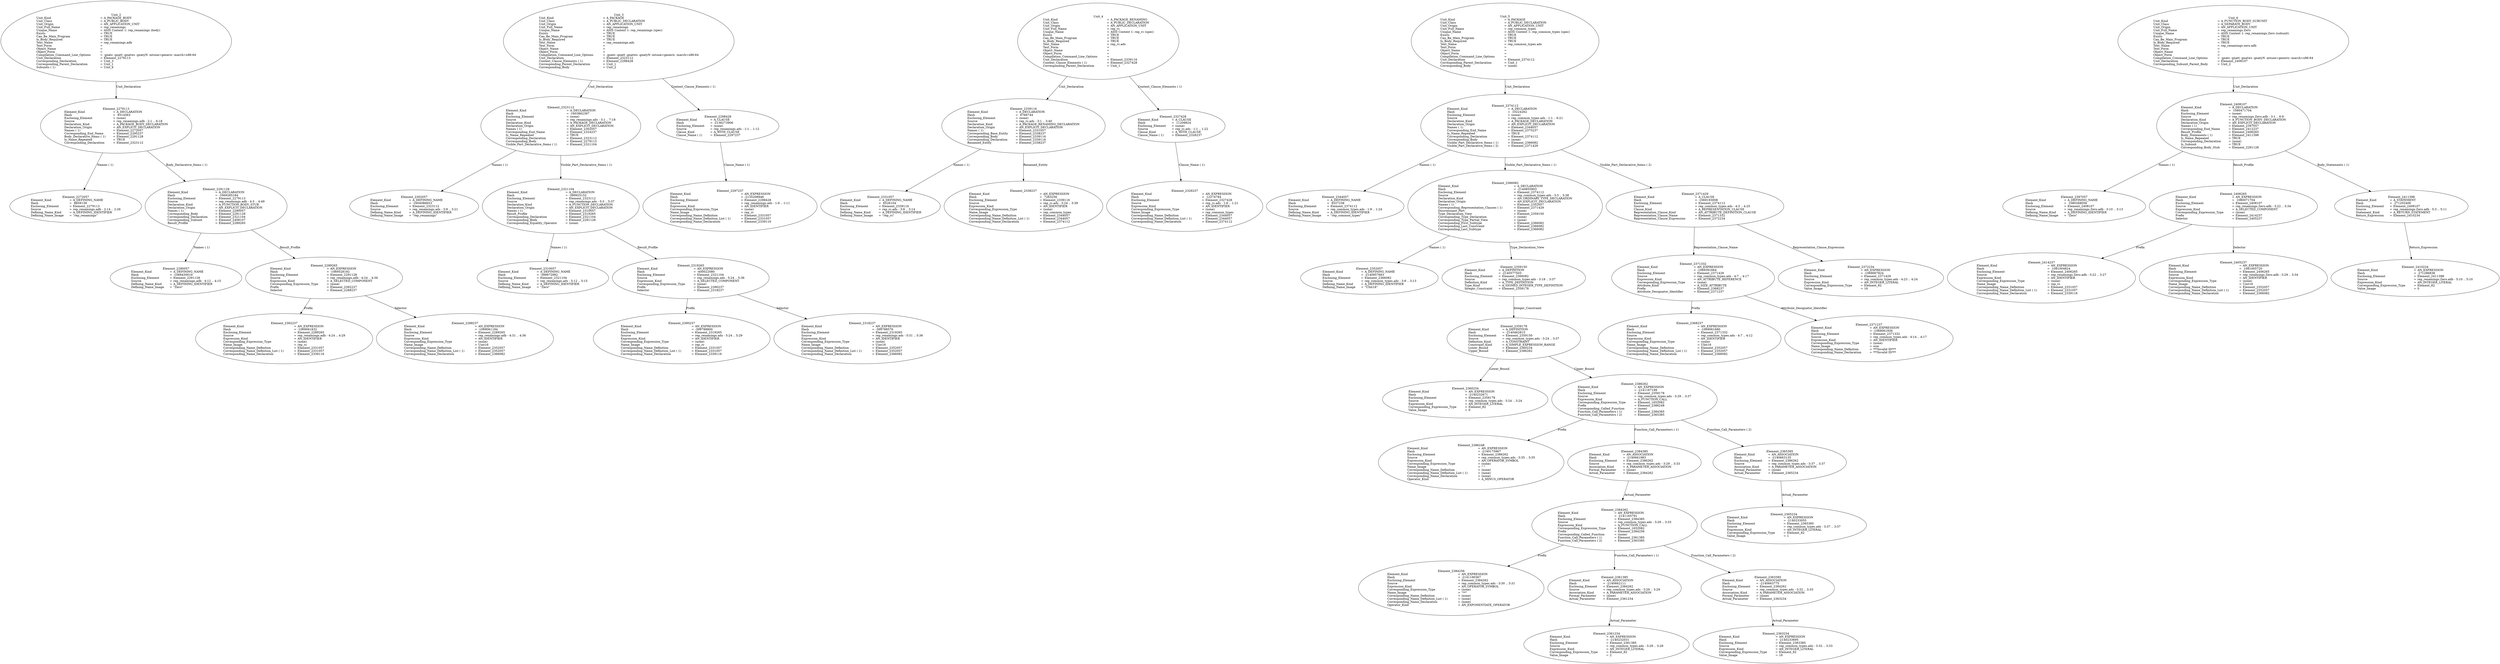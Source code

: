 digraph "rep_renamings.adt" {
  Unit_2 -> Element_2279113
      [ label=Unit_Declaration ];
  Unit_2
      [ label=<<TABLE BORDER="0" CELLBORDER="0" CELLSPACING="0" CELLPADDING="0"> 
          <TR><TD COLSPAN="3">Unit_2</TD></TR>
          <TR><TD ALIGN="LEFT">Unit_Kind   </TD><TD> = </TD><TD ALIGN="LEFT">A_PACKAGE_BODY</TD></TR>
          <TR><TD ALIGN="LEFT">Unit_Class   </TD><TD> = </TD><TD ALIGN="LEFT">A_PUBLIC_BODY</TD></TR>
          <TR><TD ALIGN="LEFT">Unit_Origin   </TD><TD> = </TD><TD ALIGN="LEFT">AN_APPLICATION_UNIT</TD></TR>
          <TR><TD ALIGN="LEFT">Unit_Full_Name    </TD><TD> = </TD><TD ALIGN="LEFT">rep_renamings</TD></TR>
          <TR><TD ALIGN="LEFT">Unique_Name   </TD><TD> = </TD><TD ALIGN="LEFT">ASIS Context 1: rep_renamings (body)</TD></TR>
          <TR><TD ALIGN="LEFT">Exists  </TD><TD> = </TD><TD ALIGN="LEFT">TRUE</TD></TR>
          <TR><TD ALIGN="LEFT">Can_Be_Main_Program     </TD><TD> = </TD><TD ALIGN="LEFT">TRUE</TD></TR>
          <TR><TD ALIGN="LEFT">Is_Body_Required     </TD><TD> = </TD><TD ALIGN="LEFT">TRUE</TD></TR>
          <TR><TD ALIGN="LEFT">Text_Name   </TD><TD> = </TD><TD ALIGN="LEFT">rep_renamings.adb</TD></TR>
          <TR><TD ALIGN="LEFT">Text_Form   </TD><TD> = </TD><TD ALIGN="LEFT"></TD></TR>
          <TR><TD ALIGN="LEFT">Object_Name   </TD><TD> = </TD><TD ALIGN="LEFT"></TD></TR>
          <TR><TD ALIGN="LEFT">Object_Form   </TD><TD> = </TD><TD ALIGN="LEFT"></TD></TR>
          <TR><TD ALIGN="LEFT">Compilation_Command_Line_Options         </TD><TD> = </TD><TD ALIGN="LEFT">-gnatc -gnatt -gnatws -gnatyN -mtune=generic -march=x86-64</TD></TR>
          <TR><TD ALIGN="LEFT">Unit_Declaration     </TD><TD> = </TD><TD ALIGN="LEFT">Element_2279113</TD></TR>
          <TR><TD ALIGN="LEFT">Corresponding_Declaration       </TD><TD> = </TD><TD ALIGN="LEFT">Unit_3</TD></TR>
          <TR><TD ALIGN="LEFT">Corresponding_Parent_Declaration         </TD><TD> = </TD><TD ALIGN="LEFT">Unit_1</TD></TR>
          <TR><TD ALIGN="LEFT">Subunits ( 1)    </TD><TD> = </TD><TD ALIGN="LEFT">Unit_6</TD></TR>
          </TABLE>> ];
  Element_2279113 -> Element_2272057
      [ label="Names ( 1)" ];
  Element_2279113 -> Element_2291128
      [ label="Body_Declarative_Items ( 1)" ];
  Element_2279113
      [ label=<<TABLE BORDER="0" CELLBORDER="0" CELLSPACING="0" CELLPADDING="0"> 
          <TR><TD COLSPAN="3">Element_2279113</TD></TR>
          <TR><TD ALIGN="LEFT">Element_Kind    </TD><TD> = </TD><TD ALIGN="LEFT">A_DECLARATION</TD></TR>
          <TR><TD ALIGN="LEFT">Hash  </TD><TD> = </TD><TD ALIGN="LEFT"> 9314563</TD></TR>
          <TR><TD ALIGN="LEFT">Enclosing_Element     </TD><TD> = </TD><TD ALIGN="LEFT">(none)</TD></TR>
          <TR><TD ALIGN="LEFT">Source  </TD><TD> = </TD><TD ALIGN="LEFT">rep_renamings.adb - 2:1 .. 6:18</TD></TR>
          <TR><TD ALIGN="LEFT">Declaration_Kind     </TD><TD> = </TD><TD ALIGN="LEFT">A_PACKAGE_BODY_DECLARATION</TD></TR>
          <TR><TD ALIGN="LEFT">Declaration_Origin     </TD><TD> = </TD><TD ALIGN="LEFT">AN_EXPLICIT_DECLARATION</TD></TR>
          <TR><TD ALIGN="LEFT">Names ( 1)   </TD><TD> = </TD><TD ALIGN="LEFT">Element_2272057</TD></TR>
          <TR><TD ALIGN="LEFT">Corresponding_End_Name      </TD><TD> = </TD><TD ALIGN="LEFT">Element_2295237</TD></TR>
          <TR><TD ALIGN="LEFT">Body_Declarative_Items ( 1)       </TD><TD> = </TD><TD ALIGN="LEFT">Element_2291128</TD></TR>
          <TR><TD ALIGN="LEFT">Is_Name_Repeated     </TD><TD> = </TD><TD ALIGN="LEFT">TRUE</TD></TR>
          <TR><TD ALIGN="LEFT">Corresponding_Declaration       </TD><TD> = </TD><TD ALIGN="LEFT">Element_2323112</TD></TR>
          </TABLE>> ];
  Element_2272057
      [ label=<<TABLE BORDER="0" CELLBORDER="0" CELLSPACING="0" CELLPADDING="0"> 
          <TR><TD COLSPAN="3">Element_2272057</TD></TR>
          <TR><TD ALIGN="LEFT">Element_Kind    </TD><TD> = </TD><TD ALIGN="LEFT">A_DEFINING_NAME</TD></TR>
          <TR><TD ALIGN="LEFT">Hash  </TD><TD> = </TD><TD ALIGN="LEFT"> 8859139</TD></TR>
          <TR><TD ALIGN="LEFT">Enclosing_Element     </TD><TD> = </TD><TD ALIGN="LEFT">Element_2279113</TD></TR>
          <TR><TD ALIGN="LEFT">Source  </TD><TD> = </TD><TD ALIGN="LEFT">rep_renamings.adb - 2:14 .. 2:26</TD></TR>
          <TR><TD ALIGN="LEFT">Defining_Name_Kind     </TD><TD> = </TD><TD ALIGN="LEFT">A_DEFINING_IDENTIFIER</TD></TR>
          <TR><TD ALIGN="LEFT">Defining_Name_Image     </TD><TD> = </TD><TD ALIGN="LEFT">"rep_renamings"</TD></TR>
          </TABLE>> ];
  Element_2291128 -> Element_2280057
      [ label="Names ( 1)" ];
  Element_2291128 -> Element_2289265
      [ label=Result_Profile ];
  Element_2291128
      [ label=<<TABLE BORDER="0" CELLBORDER="0" CELLSPACING="0" CELLPADDING="0"> 
          <TR><TD COLSPAN="3">Element_2291128</TD></TR>
          <TR><TD ALIGN="LEFT">Element_Kind    </TD><TD> = </TD><TD ALIGN="LEFT">A_DECLARATION</TD></TR>
          <TR><TD ALIGN="LEFT">Hash  </TD><TD> = </TD><TD ALIGN="LEFT">-1069285184</TD></TR>
          <TR><TD ALIGN="LEFT">Enclosing_Element     </TD><TD> = </TD><TD ALIGN="LEFT">Element_2279113</TD></TR>
          <TR><TD ALIGN="LEFT">Source  </TD><TD> = </TD><TD ALIGN="LEFT">rep_renamings.adb - 4:3 .. 4:49</TD></TR>
          <TR><TD ALIGN="LEFT">Declaration_Kind     </TD><TD> = </TD><TD ALIGN="LEFT">A_FUNCTION_BODY_STUB</TD></TR>
          <TR><TD ALIGN="LEFT">Declaration_Origin     </TD><TD> = </TD><TD ALIGN="LEFT">AN_EXPLICIT_DECLARATION</TD></TR>
          <TR><TD ALIGN="LEFT">Names ( 1)   </TD><TD> = </TD><TD ALIGN="LEFT">Element_2280057</TD></TR>
          <TR><TD ALIGN="LEFT">Corresponding_Body     </TD><TD> = </TD><TD ALIGN="LEFT">Element_2291128</TD></TR>
          <TR><TD ALIGN="LEFT">Corresponding_Declaration       </TD><TD> = </TD><TD ALIGN="LEFT">Element_2321104</TD></TR>
          <TR><TD ALIGN="LEFT">Corresponding_Subunit      </TD><TD> = </TD><TD ALIGN="LEFT">Element_2408107</TD></TR>
          <TR><TD ALIGN="LEFT">Result_Profile    </TD><TD> = </TD><TD ALIGN="LEFT">Element_2289265</TD></TR>
          </TABLE>> ];
  Element_2280057
      [ label=<<TABLE BORDER="0" CELLBORDER="0" CELLSPACING="0" CELLPADDING="0"> 
          <TR><TD COLSPAN="3">Element_2280057</TD></TR>
          <TR><TD ALIGN="LEFT">Element_Kind    </TD><TD> = </TD><TD ALIGN="LEFT">A_DEFINING_NAME</TD></TR>
          <TR><TD ALIGN="LEFT">Hash  </TD><TD> = </TD><TD ALIGN="LEFT">-1069430016</TD></TR>
          <TR><TD ALIGN="LEFT">Enclosing_Element     </TD><TD> = </TD><TD ALIGN="LEFT">Element_2291128</TD></TR>
          <TR><TD ALIGN="LEFT">Source  </TD><TD> = </TD><TD ALIGN="LEFT">rep_renamings.adb - 4:12 .. 4:15</TD></TR>
          <TR><TD ALIGN="LEFT">Defining_Name_Kind     </TD><TD> = </TD><TD ALIGN="LEFT">A_DEFINING_IDENTIFIER</TD></TR>
          <TR><TD ALIGN="LEFT">Defining_Name_Image     </TD><TD> = </TD><TD ALIGN="LEFT">"Zero"</TD></TR>
          </TABLE>> ];
  Element_2289265 -> Element_2392237
      [ label=Prefix ];
  Element_2289265 -> Element_2288237
      [ label=Selector ];
  Element_2289265
      [ label=<<TABLE BORDER="0" CELLBORDER="0" CELLSPACING="0" CELLPADDING="0"> 
          <TR><TD COLSPAN="3">Element_2289265</TD></TR>
          <TR><TD ALIGN="LEFT">Element_Kind    </TD><TD> = </TD><TD ALIGN="LEFT">AN_EXPRESSION</TD></TR>
          <TR><TD ALIGN="LEFT">Hash  </TD><TD> = </TD><TD ALIGN="LEFT">-1069528192</TD></TR>
          <TR><TD ALIGN="LEFT">Enclosing_Element     </TD><TD> = </TD><TD ALIGN="LEFT">Element_2291128</TD></TR>
          <TR><TD ALIGN="LEFT">Source  </TD><TD> = </TD><TD ALIGN="LEFT">rep_renamings.adb - 4:24 .. 4:36</TD></TR>
          <TR><TD ALIGN="LEFT">Expression_Kind    </TD><TD> = </TD><TD ALIGN="LEFT">A_SELECTED_COMPONENT</TD></TR>
          <TR><TD ALIGN="LEFT">Corresponding_Expression_Type        </TD><TD> = </TD><TD ALIGN="LEFT">(none)</TD></TR>
          <TR><TD ALIGN="LEFT">Prefix  </TD><TD> = </TD><TD ALIGN="LEFT">Element_2392237</TD></TR>
          <TR><TD ALIGN="LEFT">Selector   </TD><TD> = </TD><TD ALIGN="LEFT">Element_2288237</TD></TR>
          </TABLE>> ];
  Element_2392237
      [ label=<<TABLE BORDER="0" CELLBORDER="0" CELLSPACING="0" CELLPADDING="0"> 
          <TR><TD COLSPAN="3">Element_2392237</TD></TR>
          <TR><TD ALIGN="LEFT">Element_Kind    </TD><TD> = </TD><TD ALIGN="LEFT">AN_EXPRESSION</TD></TR>
          <TR><TD ALIGN="LEFT">Hash  </TD><TD> = </TD><TD ALIGN="LEFT">-1069061632</TD></TR>
          <TR><TD ALIGN="LEFT">Enclosing_Element     </TD><TD> = </TD><TD ALIGN="LEFT">Element_2289265</TD></TR>
          <TR><TD ALIGN="LEFT">Source  </TD><TD> = </TD><TD ALIGN="LEFT">rep_renamings.adb - 4:24 .. 4:29</TD></TR>
          <TR><TD ALIGN="LEFT">Expression_Kind    </TD><TD> = </TD><TD ALIGN="LEFT">AN_IDENTIFIER</TD></TR>
          <TR><TD ALIGN="LEFT">Corresponding_Expression_Type        </TD><TD> = </TD><TD ALIGN="LEFT">(none)</TD></TR>
          <TR><TD ALIGN="LEFT">Name_Image   </TD><TD> = </TD><TD ALIGN="LEFT">rep_rc</TD></TR>
          <TR><TD ALIGN="LEFT">Corresponding_Name_Definition        </TD><TD> = </TD><TD ALIGN="LEFT">Element_2331057</TD></TR>
          <TR><TD ALIGN="LEFT">Corresponding_Name_Definition_List ( 1)          </TD><TD> = </TD><TD ALIGN="LEFT">Element_2331057</TD></TR>
          <TR><TD ALIGN="LEFT">Corresponding_Name_Declaration        </TD><TD> = </TD><TD ALIGN="LEFT">Element_2339116</TD></TR>
          </TABLE>> ];
  Element_2288237
      [ label=<<TABLE BORDER="0" CELLBORDER="0" CELLSPACING="0" CELLPADDING="0"> 
          <TR><TD COLSPAN="3">Element_2288237</TD></TR>
          <TR><TD ALIGN="LEFT">Element_Kind    </TD><TD> = </TD><TD ALIGN="LEFT">AN_EXPRESSION</TD></TR>
          <TR><TD ALIGN="LEFT">Hash  </TD><TD> = </TD><TD ALIGN="LEFT">-1069061184</TD></TR>
          <TR><TD ALIGN="LEFT">Enclosing_Element     </TD><TD> = </TD><TD ALIGN="LEFT">Element_2289265</TD></TR>
          <TR><TD ALIGN="LEFT">Source  </TD><TD> = </TD><TD ALIGN="LEFT">rep_renamings.adb - 4:31 .. 4:36</TD></TR>
          <TR><TD ALIGN="LEFT">Expression_Kind    </TD><TD> = </TD><TD ALIGN="LEFT">AN_IDENTIFIER</TD></TR>
          <TR><TD ALIGN="LEFT">Corresponding_Expression_Type        </TD><TD> = </TD><TD ALIGN="LEFT">(none)</TD></TR>
          <TR><TD ALIGN="LEFT">Name_Image   </TD><TD> = </TD><TD ALIGN="LEFT">Uint16</TD></TR>
          <TR><TD ALIGN="LEFT">Corresponding_Name_Definition        </TD><TD> = </TD><TD ALIGN="LEFT">Element_2352057</TD></TR>
          <TR><TD ALIGN="LEFT">Corresponding_Name_Definition_List ( 1)          </TD><TD> = </TD><TD ALIGN="LEFT">Element_2352057</TD></TR>
          <TR><TD ALIGN="LEFT">Corresponding_Name_Declaration        </TD><TD> = </TD><TD ALIGN="LEFT">Element_2366082</TD></TR>
          </TABLE>> ];
  Unit_3 -> Element_2323112
      [ label=Unit_Declaration ];
  Unit_3 -> Element_2298428
      [ label="Context_Clause_Elements ( 1)" ];
  Unit_3
      [ label=<<TABLE BORDER="0" CELLBORDER="0" CELLSPACING="0" CELLPADDING="0"> 
          <TR><TD COLSPAN="3">Unit_3</TD></TR>
          <TR><TD ALIGN="LEFT">Unit_Kind   </TD><TD> = </TD><TD ALIGN="LEFT">A_PACKAGE</TD></TR>
          <TR><TD ALIGN="LEFT">Unit_Class   </TD><TD> = </TD><TD ALIGN="LEFT">A_PUBLIC_DECLARATION</TD></TR>
          <TR><TD ALIGN="LEFT">Unit_Origin   </TD><TD> = </TD><TD ALIGN="LEFT">AN_APPLICATION_UNIT</TD></TR>
          <TR><TD ALIGN="LEFT">Unit_Full_Name    </TD><TD> = </TD><TD ALIGN="LEFT">rep_renamings</TD></TR>
          <TR><TD ALIGN="LEFT">Unique_Name   </TD><TD> = </TD><TD ALIGN="LEFT">ASIS Context 1: rep_renamings (spec)</TD></TR>
          <TR><TD ALIGN="LEFT">Exists  </TD><TD> = </TD><TD ALIGN="LEFT">TRUE</TD></TR>
          <TR><TD ALIGN="LEFT">Can_Be_Main_Program     </TD><TD> = </TD><TD ALIGN="LEFT">TRUE</TD></TR>
          <TR><TD ALIGN="LEFT">Is_Body_Required     </TD><TD> = </TD><TD ALIGN="LEFT">TRUE</TD></TR>
          <TR><TD ALIGN="LEFT">Text_Name   </TD><TD> = </TD><TD ALIGN="LEFT">rep_renamings.ads</TD></TR>
          <TR><TD ALIGN="LEFT">Text_Form   </TD><TD> = </TD><TD ALIGN="LEFT"></TD></TR>
          <TR><TD ALIGN="LEFT">Object_Name   </TD><TD> = </TD><TD ALIGN="LEFT"></TD></TR>
          <TR><TD ALIGN="LEFT">Object_Form   </TD><TD> = </TD><TD ALIGN="LEFT"></TD></TR>
          <TR><TD ALIGN="LEFT">Compilation_Command_Line_Options         </TD><TD> = </TD><TD ALIGN="LEFT">-gnatc -gnatt -gnatws -gnatyN -mtune=generic -march=x86-64</TD></TR>
          <TR><TD ALIGN="LEFT">Unit_Declaration     </TD><TD> = </TD><TD ALIGN="LEFT">Element_2323112</TD></TR>
          <TR><TD ALIGN="LEFT">Context_Clause_Elements ( 1)        </TD><TD> = </TD><TD ALIGN="LEFT">Element_2298428</TD></TR>
          <TR><TD ALIGN="LEFT">Corresponding_Parent_Declaration         </TD><TD> = </TD><TD ALIGN="LEFT">Unit_1</TD></TR>
          <TR><TD ALIGN="LEFT">Corresponding_Body     </TD><TD> = </TD><TD ALIGN="LEFT">Unit_2</TD></TR>
          </TABLE>> ];
  Element_2298428 -> Element_2297237
      [ label="Clause_Name ( 1)" ];
  Element_2298428
      [ label=<<TABLE BORDER="0" CELLBORDER="0" CELLSPACING="0" CELLPADDING="0"> 
          <TR><TD COLSPAN="3">Element_2298428</TD></TR>
          <TR><TD ALIGN="LEFT">Element_Kind    </TD><TD> = </TD><TD ALIGN="LEFT">A_CLAUSE</TD></TR>
          <TR><TD ALIGN="LEFT">Hash  </TD><TD> = </TD><TD ALIGN="LEFT">-2136273906</TD></TR>
          <TR><TD ALIGN="LEFT">Enclosing_Element     </TD><TD> = </TD><TD ALIGN="LEFT">(none)</TD></TR>
          <TR><TD ALIGN="LEFT">Source  </TD><TD> = </TD><TD ALIGN="LEFT">rep_renamings.ads - 1:1 .. 1:12</TD></TR>
          <TR><TD ALIGN="LEFT">Clause_Kind   </TD><TD> = </TD><TD ALIGN="LEFT">A_WITH_CLAUSE</TD></TR>
          <TR><TD ALIGN="LEFT">Clause_Name ( 1)     </TD><TD> = </TD><TD ALIGN="LEFT">Element_2297237</TD></TR>
          </TABLE>> ];
  Element_2297237
      [ label=<<TABLE BORDER="0" CELLBORDER="0" CELLSPACING="0" CELLPADDING="0"> 
          <TR><TD COLSPAN="3">Element_2297237</TD></TR>
          <TR><TD ALIGN="LEFT">Element_Kind    </TD><TD> = </TD><TD ALIGN="LEFT">AN_EXPRESSION</TD></TR>
          <TR><TD ALIGN="LEFT">Hash  </TD><TD> = </TD><TD ALIGN="LEFT">-2135208946</TD></TR>
          <TR><TD ALIGN="LEFT">Enclosing_Element     </TD><TD> = </TD><TD ALIGN="LEFT">Element_2298428</TD></TR>
          <TR><TD ALIGN="LEFT">Source  </TD><TD> = </TD><TD ALIGN="LEFT">rep_renamings.ads - 1:6 .. 1:11</TD></TR>
          <TR><TD ALIGN="LEFT">Expression_Kind    </TD><TD> = </TD><TD ALIGN="LEFT">AN_IDENTIFIER</TD></TR>
          <TR><TD ALIGN="LEFT">Corresponding_Expression_Type        </TD><TD> = </TD><TD ALIGN="LEFT">(none)</TD></TR>
          <TR><TD ALIGN="LEFT">Name_Image   </TD><TD> = </TD><TD ALIGN="LEFT">rep_rc</TD></TR>
          <TR><TD ALIGN="LEFT">Corresponding_Name_Definition        </TD><TD> = </TD><TD ALIGN="LEFT">Element_2331057</TD></TR>
          <TR><TD ALIGN="LEFT">Corresponding_Name_Definition_List ( 1)          </TD><TD> = </TD><TD ALIGN="LEFT">Element_2331057</TD></TR>
          <TR><TD ALIGN="LEFT">Corresponding_Name_Declaration        </TD><TD> = </TD><TD ALIGN="LEFT">Element_2339116</TD></TR>
          </TABLE>> ];
  Element_2323112 -> Element_2302057
      [ label="Names ( 1)" ];
  Element_2323112 -> Element_2321104
      [ label="Visible_Part_Declarative_Items ( 1)" ];
  Element_2323112
      [ label=<<TABLE BORDER="0" CELLBORDER="0" CELLSPACING="0" CELLPADDING="0"> 
          <TR><TD COLSPAN="3">Element_2323112</TD></TR>
          <TR><TD ALIGN="LEFT">Element_Kind    </TD><TD> = </TD><TD ALIGN="LEFT">A_DECLARATION</TD></TR>
          <TR><TD ALIGN="LEFT">Hash  </TD><TD> = </TD><TD ALIGN="LEFT">-1603862397</TD></TR>
          <TR><TD ALIGN="LEFT">Enclosing_Element     </TD><TD> = </TD><TD ALIGN="LEFT">(none)</TD></TR>
          <TR><TD ALIGN="LEFT">Source  </TD><TD> = </TD><TD ALIGN="LEFT">rep_renamings.ads - 3:1 .. 7:18</TD></TR>
          <TR><TD ALIGN="LEFT">Declaration_Kind     </TD><TD> = </TD><TD ALIGN="LEFT">A_PACKAGE_DECLARATION</TD></TR>
          <TR><TD ALIGN="LEFT">Declaration_Origin     </TD><TD> = </TD><TD ALIGN="LEFT">AN_EXPLICIT_DECLARATION</TD></TR>
          <TR><TD ALIGN="LEFT">Names ( 1)   </TD><TD> = </TD><TD ALIGN="LEFT">Element_2302057</TD></TR>
          <TR><TD ALIGN="LEFT">Corresponding_End_Name      </TD><TD> = </TD><TD ALIGN="LEFT">Element_2324237</TD></TR>
          <TR><TD ALIGN="LEFT">Is_Name_Repeated     </TD><TD> = </TD><TD ALIGN="LEFT">TRUE</TD></TR>
          <TR><TD ALIGN="LEFT">Corresponding_Declaration       </TD><TD> = </TD><TD ALIGN="LEFT">Element_2323112</TD></TR>
          <TR><TD ALIGN="LEFT">Corresponding_Body     </TD><TD> = </TD><TD ALIGN="LEFT">Element_2279113</TD></TR>
          <TR><TD ALIGN="LEFT">Visible_Part_Declarative_Items ( 1)         </TD><TD> = </TD><TD ALIGN="LEFT">Element_2321104</TD></TR>
          </TABLE>> ];
  Element_2302057
      [ label=<<TABLE BORDER="0" CELLBORDER="0" CELLSPACING="0" CELLPADDING="0"> 
          <TR><TD COLSPAN="3">Element_2302057</TD></TR>
          <TR><TD ALIGN="LEFT">Element_Kind    </TD><TD> = </TD><TD ALIGN="LEFT">A_DEFINING_NAME</TD></TR>
          <TR><TD ALIGN="LEFT">Hash  </TD><TD> = </TD><TD ALIGN="LEFT">-1604086653</TD></TR>
          <TR><TD ALIGN="LEFT">Enclosing_Element     </TD><TD> = </TD><TD ALIGN="LEFT">Element_2323112</TD></TR>
          <TR><TD ALIGN="LEFT">Source  </TD><TD> = </TD><TD ALIGN="LEFT">rep_renamings.ads - 3:9 .. 3:21</TD></TR>
          <TR><TD ALIGN="LEFT">Defining_Name_Kind     </TD><TD> = </TD><TD ALIGN="LEFT">A_DEFINING_IDENTIFIER</TD></TR>
          <TR><TD ALIGN="LEFT">Defining_Name_Image     </TD><TD> = </TD><TD ALIGN="LEFT">"rep_renamings"</TD></TR>
          </TABLE>> ];
  Element_2321104 -> Element_2310057
      [ label="Names ( 1)" ];
  Element_2321104 -> Element_2319265
      [ label=Result_Profile ];
  Element_2321104
      [ label=<<TABLE BORDER="0" CELLBORDER="0" CELLSPACING="0" CELLPADDING="0"> 
          <TR><TD COLSPAN="3">Element_2321104</TD></TR>
          <TR><TD ALIGN="LEFT">Element_Kind    </TD><TD> = </TD><TD ALIGN="LEFT">A_DECLARATION</TD></TR>
          <TR><TD ALIGN="LEFT">Hash  </TD><TD> = </TD><TD ALIGN="LEFT">-399925152</TD></TR>
          <TR><TD ALIGN="LEFT">Enclosing_Element     </TD><TD> = </TD><TD ALIGN="LEFT">Element_2323112</TD></TR>
          <TR><TD ALIGN="LEFT">Source  </TD><TD> = </TD><TD ALIGN="LEFT">rep_renamings.ads - 5:3 .. 5:37</TD></TR>
          <TR><TD ALIGN="LEFT">Declaration_Kind     </TD><TD> = </TD><TD ALIGN="LEFT">A_FUNCTION_DECLARATION</TD></TR>
          <TR><TD ALIGN="LEFT">Declaration_Origin     </TD><TD> = </TD><TD ALIGN="LEFT">AN_EXPLICIT_DECLARATION</TD></TR>
          <TR><TD ALIGN="LEFT">Names ( 1)   </TD><TD> = </TD><TD ALIGN="LEFT">Element_2310057</TD></TR>
          <TR><TD ALIGN="LEFT">Result_Profile    </TD><TD> = </TD><TD ALIGN="LEFT">Element_2319265</TD></TR>
          <TR><TD ALIGN="LEFT">Corresponding_Declaration       </TD><TD> = </TD><TD ALIGN="LEFT">Element_2321104</TD></TR>
          <TR><TD ALIGN="LEFT">Corresponding_Body     </TD><TD> = </TD><TD ALIGN="LEFT">Element_2291128</TD></TR>
          <TR><TD ALIGN="LEFT">Corresponding_Equality_Operator        </TD><TD> = </TD><TD ALIGN="LEFT">(none)</TD></TR>
          </TABLE>> ];
  Element_2310057
      [ label=<<TABLE BORDER="0" CELLBORDER="0" CELLSPACING="0" CELLPADDING="0"> 
          <TR><TD COLSPAN="3">Element_2310057</TD></TR>
          <TR><TD ALIGN="LEFT">Element_Kind    </TD><TD> = </TD><TD ALIGN="LEFT">A_DEFINING_NAME</TD></TR>
          <TR><TD ALIGN="LEFT">Hash  </TD><TD> = </TD><TD ALIGN="LEFT">-399972992</TD></TR>
          <TR><TD ALIGN="LEFT">Enclosing_Element     </TD><TD> = </TD><TD ALIGN="LEFT">Element_2321104</TD></TR>
          <TR><TD ALIGN="LEFT">Source  </TD><TD> = </TD><TD ALIGN="LEFT">rep_renamings.ads - 5:12 .. 5:15</TD></TR>
          <TR><TD ALIGN="LEFT">Defining_Name_Kind     </TD><TD> = </TD><TD ALIGN="LEFT">A_DEFINING_IDENTIFIER</TD></TR>
          <TR><TD ALIGN="LEFT">Defining_Name_Image     </TD><TD> = </TD><TD ALIGN="LEFT">"Zero"</TD></TR>
          </TABLE>> ];
  Element_2319265 -> Element_2390237
      [ label=Prefix ];
  Element_2319265 -> Element_2318237
      [ label=Selector ];
  Element_2319265
      [ label=<<TABLE BORDER="0" CELLBORDER="0" CELLSPACING="0" CELLPADDING="0"> 
          <TR><TD COLSPAN="3">Element_2319265</TD></TR>
          <TR><TD ALIGN="LEFT">Element_Kind    </TD><TD> = </TD><TD ALIGN="LEFT">AN_EXPRESSION</TD></TR>
          <TR><TD ALIGN="LEFT">Hash  </TD><TD> = </TD><TD ALIGN="LEFT">-400022080</TD></TR>
          <TR><TD ALIGN="LEFT">Enclosing_Element     </TD><TD> = </TD><TD ALIGN="LEFT">Element_2321104</TD></TR>
          <TR><TD ALIGN="LEFT">Source  </TD><TD> = </TD><TD ALIGN="LEFT">rep_renamings.ads - 5:24 .. 5:36</TD></TR>
          <TR><TD ALIGN="LEFT">Expression_Kind    </TD><TD> = </TD><TD ALIGN="LEFT">A_SELECTED_COMPONENT</TD></TR>
          <TR><TD ALIGN="LEFT">Corresponding_Expression_Type        </TD><TD> = </TD><TD ALIGN="LEFT">(none)</TD></TR>
          <TR><TD ALIGN="LEFT">Prefix  </TD><TD> = </TD><TD ALIGN="LEFT">Element_2390237</TD></TR>
          <TR><TD ALIGN="LEFT">Selector   </TD><TD> = </TD><TD ALIGN="LEFT">Element_2318237</TD></TR>
          </TABLE>> ];
  Element_2390237
      [ label=<<TABLE BORDER="0" CELLBORDER="0" CELLSPACING="0" CELLPADDING="0"> 
          <TR><TD COLSPAN="3">Element_2390237</TD></TR>
          <TR><TD ALIGN="LEFT">Element_Kind    </TD><TD> = </TD><TD ALIGN="LEFT">AN_EXPRESSION</TD></TR>
          <TR><TD ALIGN="LEFT">Hash  </TD><TD> = </TD><TD ALIGN="LEFT">-399788800</TD></TR>
          <TR><TD ALIGN="LEFT">Enclosing_Element     </TD><TD> = </TD><TD ALIGN="LEFT">Element_2319265</TD></TR>
          <TR><TD ALIGN="LEFT">Source  </TD><TD> = </TD><TD ALIGN="LEFT">rep_renamings.ads - 5:24 .. 5:29</TD></TR>
          <TR><TD ALIGN="LEFT">Expression_Kind    </TD><TD> = </TD><TD ALIGN="LEFT">AN_IDENTIFIER</TD></TR>
          <TR><TD ALIGN="LEFT">Corresponding_Expression_Type        </TD><TD> = </TD><TD ALIGN="LEFT">(none)</TD></TR>
          <TR><TD ALIGN="LEFT">Name_Image   </TD><TD> = </TD><TD ALIGN="LEFT">rep_rc</TD></TR>
          <TR><TD ALIGN="LEFT">Corresponding_Name_Definition        </TD><TD> = </TD><TD ALIGN="LEFT">Element_2331057</TD></TR>
          <TR><TD ALIGN="LEFT">Corresponding_Name_Definition_List ( 1)          </TD><TD> = </TD><TD ALIGN="LEFT">Element_2331057</TD></TR>
          <TR><TD ALIGN="LEFT">Corresponding_Name_Declaration        </TD><TD> = </TD><TD ALIGN="LEFT">Element_2339116</TD></TR>
          </TABLE>> ];
  Element_2318237
      [ label=<<TABLE BORDER="0" CELLBORDER="0" CELLSPACING="0" CELLPADDING="0"> 
          <TR><TD COLSPAN="3">Element_2318237</TD></TR>
          <TR><TD ALIGN="LEFT">Element_Kind    </TD><TD> = </TD><TD ALIGN="LEFT">AN_EXPRESSION</TD></TR>
          <TR><TD ALIGN="LEFT">Hash  </TD><TD> = </TD><TD ALIGN="LEFT">-399788576</TD></TR>
          <TR><TD ALIGN="LEFT">Enclosing_Element     </TD><TD> = </TD><TD ALIGN="LEFT">Element_2319265</TD></TR>
          <TR><TD ALIGN="LEFT">Source  </TD><TD> = </TD><TD ALIGN="LEFT">rep_renamings.ads - 5:31 .. 5:36</TD></TR>
          <TR><TD ALIGN="LEFT">Expression_Kind    </TD><TD> = </TD><TD ALIGN="LEFT">AN_IDENTIFIER</TD></TR>
          <TR><TD ALIGN="LEFT">Corresponding_Expression_Type        </TD><TD> = </TD><TD ALIGN="LEFT">(none)</TD></TR>
          <TR><TD ALIGN="LEFT">Name_Image   </TD><TD> = </TD><TD ALIGN="LEFT">Uint16</TD></TR>
          <TR><TD ALIGN="LEFT">Corresponding_Name_Definition        </TD><TD> = </TD><TD ALIGN="LEFT">Element_2352057</TD></TR>
          <TR><TD ALIGN="LEFT">Corresponding_Name_Definition_List ( 1)          </TD><TD> = </TD><TD ALIGN="LEFT">Element_2352057</TD></TR>
          <TR><TD ALIGN="LEFT">Corresponding_Name_Declaration        </TD><TD> = </TD><TD ALIGN="LEFT">Element_2366082</TD></TR>
          </TABLE>> ];
  Unit_4 -> Element_2339116
      [ label=Unit_Declaration ];
  Unit_4 -> Element_2327428
      [ label="Context_Clause_Elements ( 1)" ];
  Unit_4
      [ label=<<TABLE BORDER="0" CELLBORDER="0" CELLSPACING="0" CELLPADDING="0"> 
          <TR><TD COLSPAN="3">Unit_4</TD></TR>
          <TR><TD ALIGN="LEFT">Unit_Kind   </TD><TD> = </TD><TD ALIGN="LEFT">A_PACKAGE_RENAMING</TD></TR>
          <TR><TD ALIGN="LEFT">Unit_Class   </TD><TD> = </TD><TD ALIGN="LEFT">A_PUBLIC_DECLARATION</TD></TR>
          <TR><TD ALIGN="LEFT">Unit_Origin   </TD><TD> = </TD><TD ALIGN="LEFT">AN_APPLICATION_UNIT</TD></TR>
          <TR><TD ALIGN="LEFT">Unit_Full_Name    </TD><TD> = </TD><TD ALIGN="LEFT">rep_rc</TD></TR>
          <TR><TD ALIGN="LEFT">Unique_Name   </TD><TD> = </TD><TD ALIGN="LEFT">ASIS Context 1: rep_rc (spec)</TD></TR>
          <TR><TD ALIGN="LEFT">Exists  </TD><TD> = </TD><TD ALIGN="LEFT">TRUE</TD></TR>
          <TR><TD ALIGN="LEFT">Can_Be_Main_Program     </TD><TD> = </TD><TD ALIGN="LEFT">TRUE</TD></TR>
          <TR><TD ALIGN="LEFT">Is_Body_Required     </TD><TD> = </TD><TD ALIGN="LEFT">TRUE</TD></TR>
          <TR><TD ALIGN="LEFT">Text_Name   </TD><TD> = </TD><TD ALIGN="LEFT">rep_rc.ads</TD></TR>
          <TR><TD ALIGN="LEFT">Text_Form   </TD><TD> = </TD><TD ALIGN="LEFT"></TD></TR>
          <TR><TD ALIGN="LEFT">Object_Name   </TD><TD> = </TD><TD ALIGN="LEFT"></TD></TR>
          <TR><TD ALIGN="LEFT">Object_Form   </TD><TD> = </TD><TD ALIGN="LEFT"></TD></TR>
          <TR><TD ALIGN="LEFT">Compilation_Command_Line_Options         </TD><TD> = </TD><TD ALIGN="LEFT"></TD></TR>
          <TR><TD ALIGN="LEFT">Unit_Declaration     </TD><TD> = </TD><TD ALIGN="LEFT">Element_2339116</TD></TR>
          <TR><TD ALIGN="LEFT">Context_Clause_Elements ( 1)        </TD><TD> = </TD><TD ALIGN="LEFT">Element_2327428</TD></TR>
          <TR><TD ALIGN="LEFT">Corresponding_Parent_Declaration         </TD><TD> = </TD><TD ALIGN="LEFT">Unit_1</TD></TR>
          </TABLE>> ];
  Element_2327428 -> Element_2326237
      [ label="Clause_Name ( 1)" ];
  Element_2327428
      [ label=<<TABLE BORDER="0" CELLBORDER="0" CELLSPACING="0" CELLPADDING="0"> 
          <TR><TD COLSPAN="3">Element_2327428</TD></TR>
          <TR><TD ALIGN="LEFT">Element_Kind    </TD><TD> = </TD><TD ALIGN="LEFT">A_CLAUSE</TD></TR>
          <TR><TD ALIGN="LEFT">Hash  </TD><TD> = </TD><TD ALIGN="LEFT"> 11209824</TD></TR>
          <TR><TD ALIGN="LEFT">Enclosing_Element     </TD><TD> = </TD><TD ALIGN="LEFT">(none)</TD></TR>
          <TR><TD ALIGN="LEFT">Source  </TD><TD> = </TD><TD ALIGN="LEFT">rep_rc.ads - 1:1 .. 1:22</TD></TR>
          <TR><TD ALIGN="LEFT">Clause_Kind   </TD><TD> = </TD><TD ALIGN="LEFT">A_WITH_CLAUSE</TD></TR>
          <TR><TD ALIGN="LEFT">Clause_Name ( 1)     </TD><TD> = </TD><TD ALIGN="LEFT">Element_2326237</TD></TR>
          </TABLE>> ];
  Element_2326237
      [ label=<<TABLE BORDER="0" CELLBORDER="0" CELLSPACING="0" CELLPADDING="0"> 
          <TR><TD COLSPAN="3">Element_2326237</TD></TR>
          <TR><TD ALIGN="LEFT">Element_Kind    </TD><TD> = </TD><TD ALIGN="LEFT">AN_EXPRESSION</TD></TR>
          <TR><TD ALIGN="LEFT">Hash  </TD><TD> = </TD><TD ALIGN="LEFT"> 12274784</TD></TR>
          <TR><TD ALIGN="LEFT">Enclosing_Element     </TD><TD> = </TD><TD ALIGN="LEFT">Element_2327428</TD></TR>
          <TR><TD ALIGN="LEFT">Source  </TD><TD> = </TD><TD ALIGN="LEFT">rep_rc.ads - 1:6 .. 1:21</TD></TR>
          <TR><TD ALIGN="LEFT">Expression_Kind    </TD><TD> = </TD><TD ALIGN="LEFT">AN_IDENTIFIER</TD></TR>
          <TR><TD ALIGN="LEFT">Corresponding_Expression_Type        </TD><TD> = </TD><TD ALIGN="LEFT">(none)</TD></TR>
          <TR><TD ALIGN="LEFT">Name_Image   </TD><TD> = </TD><TD ALIGN="LEFT">rep_common_types</TD></TR>
          <TR><TD ALIGN="LEFT">Corresponding_Name_Definition        </TD><TD> = </TD><TD ALIGN="LEFT">Element_2344057</TD></TR>
          <TR><TD ALIGN="LEFT">Corresponding_Name_Definition_List ( 1)          </TD><TD> = </TD><TD ALIGN="LEFT">Element_2344057</TD></TR>
          <TR><TD ALIGN="LEFT">Corresponding_Name_Declaration        </TD><TD> = </TD><TD ALIGN="LEFT">Element_2374112</TD></TR>
          </TABLE>> ];
  Element_2339116 -> Element_2331057
      [ label="Names ( 1)" ];
  Element_2339116 -> Element_2338237
      [ label=Renamed_Entity ];
  Element_2339116
      [ label=<<TABLE BORDER="0" CELLBORDER="0" CELLSPACING="0" CELLPADDING="0"> 
          <TR><TD COLSPAN="3">Element_2339116</TD></TR>
          <TR><TD ALIGN="LEFT">Element_Kind    </TD><TD> = </TD><TD ALIGN="LEFT">A_DECLARATION</TD></TR>
          <TR><TD ALIGN="LEFT">Hash  </TD><TD> = </TD><TD ALIGN="LEFT"> 6766744</TD></TR>
          <TR><TD ALIGN="LEFT">Enclosing_Element     </TD><TD> = </TD><TD ALIGN="LEFT">(none)</TD></TR>
          <TR><TD ALIGN="LEFT">Source  </TD><TD> = </TD><TD ALIGN="LEFT">rep_rc.ads - 3:1 .. 3:40</TD></TR>
          <TR><TD ALIGN="LEFT">Declaration_Kind     </TD><TD> = </TD><TD ALIGN="LEFT">A_PACKAGE_RENAMING_DECLARATION</TD></TR>
          <TR><TD ALIGN="LEFT">Declaration_Origin     </TD><TD> = </TD><TD ALIGN="LEFT">AN_EXPLICIT_DECLARATION</TD></TR>
          <TR><TD ALIGN="LEFT">Names ( 1)   </TD><TD> = </TD><TD ALIGN="LEFT">Element_2331057</TD></TR>
          <TR><TD ALIGN="LEFT">Corresponding_Base_Entity       </TD><TD> = </TD><TD ALIGN="LEFT">Element_2338237</TD></TR>
          <TR><TD ALIGN="LEFT">Corresponding_Body     </TD><TD> = </TD><TD ALIGN="LEFT">Element_2339116</TD></TR>
          <TR><TD ALIGN="LEFT">Corresponding_Declaration       </TD><TD> = </TD><TD ALIGN="LEFT">Element_2339116</TD></TR>
          <TR><TD ALIGN="LEFT">Renamed_Entity    </TD><TD> = </TD><TD ALIGN="LEFT">Element_2338237</TD></TR>
          </TABLE>> ];
  Element_2331057
      [ label=<<TABLE BORDER="0" CELLBORDER="0" CELLSPACING="0" CELLPADDING="0"> 
          <TR><TD COLSPAN="3">Element_2331057</TD></TR>
          <TR><TD ALIGN="LEFT">Element_Kind    </TD><TD> = </TD><TD ALIGN="LEFT">A_DEFINING_NAME</TD></TR>
          <TR><TD ALIGN="LEFT">Hash  </TD><TD> = </TD><TD ALIGN="LEFT"> 6526104</TD></TR>
          <TR><TD ALIGN="LEFT">Enclosing_Element     </TD><TD> = </TD><TD ALIGN="LEFT">Element_2339116</TD></TR>
          <TR><TD ALIGN="LEFT">Source  </TD><TD> = </TD><TD ALIGN="LEFT">rep_rc.ads - 3:9 .. 3:14</TD></TR>
          <TR><TD ALIGN="LEFT">Defining_Name_Kind     </TD><TD> = </TD><TD ALIGN="LEFT">A_DEFINING_IDENTIFIER</TD></TR>
          <TR><TD ALIGN="LEFT">Defining_Name_Image     </TD><TD> = </TD><TD ALIGN="LEFT">"rep_rc"</TD></TR>
          </TABLE>> ];
  Element_2338237
      [ label=<<TABLE BORDER="0" CELLBORDER="0" CELLSPACING="0" CELLPADDING="0"> 
          <TR><TD COLSPAN="3">Element_2338237</TD></TR>
          <TR><TD ALIGN="LEFT">Element_Kind    </TD><TD> = </TD><TD ALIGN="LEFT">AN_EXPRESSION</TD></TR>
          <TR><TD ALIGN="LEFT">Hash  </TD><TD> = </TD><TD ALIGN="LEFT"> 7263256</TD></TR>
          <TR><TD ALIGN="LEFT">Enclosing_Element     </TD><TD> = </TD><TD ALIGN="LEFT">Element_2339116</TD></TR>
          <TR><TD ALIGN="LEFT">Source  </TD><TD> = </TD><TD ALIGN="LEFT">rep_rc.ads - 3:24 .. 3:39</TD></TR>
          <TR><TD ALIGN="LEFT">Expression_Kind    </TD><TD> = </TD><TD ALIGN="LEFT">AN_IDENTIFIER</TD></TR>
          <TR><TD ALIGN="LEFT">Corresponding_Expression_Type        </TD><TD> = </TD><TD ALIGN="LEFT">(none)</TD></TR>
          <TR><TD ALIGN="LEFT">Name_Image   </TD><TD> = </TD><TD ALIGN="LEFT">rep_common_types</TD></TR>
          <TR><TD ALIGN="LEFT">Corresponding_Name_Definition        </TD><TD> = </TD><TD ALIGN="LEFT">Element_2344057</TD></TR>
          <TR><TD ALIGN="LEFT">Corresponding_Name_Definition_List ( 1)          </TD><TD> = </TD><TD ALIGN="LEFT">Element_2344057</TD></TR>
          <TR><TD ALIGN="LEFT">Corresponding_Name_Declaration        </TD><TD> = </TD><TD ALIGN="LEFT">Element_2374112</TD></TR>
          </TABLE>> ];
  Unit_5 -> Element_2374112
      [ label=Unit_Declaration ];
  Unit_5
      [ label=<<TABLE BORDER="0" CELLBORDER="0" CELLSPACING="0" CELLPADDING="0"> 
          <TR><TD COLSPAN="3">Unit_5</TD></TR>
          <TR><TD ALIGN="LEFT">Unit_Kind   </TD><TD> = </TD><TD ALIGN="LEFT">A_PACKAGE</TD></TR>
          <TR><TD ALIGN="LEFT">Unit_Class   </TD><TD> = </TD><TD ALIGN="LEFT">A_PUBLIC_DECLARATION</TD></TR>
          <TR><TD ALIGN="LEFT">Unit_Origin   </TD><TD> = </TD><TD ALIGN="LEFT">AN_APPLICATION_UNIT</TD></TR>
          <TR><TD ALIGN="LEFT">Unit_Full_Name    </TD><TD> = </TD><TD ALIGN="LEFT">rep_common_types</TD></TR>
          <TR><TD ALIGN="LEFT">Unique_Name   </TD><TD> = </TD><TD ALIGN="LEFT">ASIS Context 1: rep_common_types (spec)</TD></TR>
          <TR><TD ALIGN="LEFT">Exists  </TD><TD> = </TD><TD ALIGN="LEFT">TRUE</TD></TR>
          <TR><TD ALIGN="LEFT">Can_Be_Main_Program     </TD><TD> = </TD><TD ALIGN="LEFT">TRUE</TD></TR>
          <TR><TD ALIGN="LEFT">Is_Body_Required     </TD><TD> = </TD><TD ALIGN="LEFT">TRUE</TD></TR>
          <TR><TD ALIGN="LEFT">Text_Name   </TD><TD> = </TD><TD ALIGN="LEFT">rep_common_types.ads</TD></TR>
          <TR><TD ALIGN="LEFT">Text_Form   </TD><TD> = </TD><TD ALIGN="LEFT"></TD></TR>
          <TR><TD ALIGN="LEFT">Object_Name   </TD><TD> = </TD><TD ALIGN="LEFT"></TD></TR>
          <TR><TD ALIGN="LEFT">Object_Form   </TD><TD> = </TD><TD ALIGN="LEFT"></TD></TR>
          <TR><TD ALIGN="LEFT">Compilation_Command_Line_Options         </TD><TD> = </TD><TD ALIGN="LEFT"></TD></TR>
          <TR><TD ALIGN="LEFT">Unit_Declaration     </TD><TD> = </TD><TD ALIGN="LEFT">Element_2374112</TD></TR>
          <TR><TD ALIGN="LEFT">Corresponding_Parent_Declaration         </TD><TD> = </TD><TD ALIGN="LEFT">Unit_1</TD></TR>
          <TR><TD ALIGN="LEFT">Corresponding_Body     </TD><TD> = </TD><TD ALIGN="LEFT">(none)</TD></TR>
          </TABLE>> ];
  Element_2374112 -> Element_2344057
      [ label="Names ( 1)" ];
  Element_2374112 -> Element_2366082
      [ label="Visible_Part_Declarative_Items ( 1)" ];
  Element_2374112 -> Element_2371429
      [ label="Visible_Part_Declarative_Items ( 2)" ];
  Element_2374112
      [ label=<<TABLE BORDER="0" CELLBORDER="0" CELLSPACING="0" CELLPADDING="0"> 
          <TR><TD COLSPAN="3">Element_2374112</TD></TR>
          <TR><TD ALIGN="LEFT">Element_Kind    </TD><TD> = </TD><TD ALIGN="LEFT">A_DECLARATION</TD></TR>
          <TR><TD ALIGN="LEFT">Hash  </TD><TD> = </TD><TD ALIGN="LEFT"> 10224262</TD></TR>
          <TR><TD ALIGN="LEFT">Enclosing_Element     </TD><TD> = </TD><TD ALIGN="LEFT">(none)</TD></TR>
          <TR><TD ALIGN="LEFT">Source  </TD><TD> = </TD><TD ALIGN="LEFT">rep_common_types.ads - 1:1 .. 6:21</TD></TR>
          <TR><TD ALIGN="LEFT">Declaration_Kind     </TD><TD> = </TD><TD ALIGN="LEFT">A_PACKAGE_DECLARATION</TD></TR>
          <TR><TD ALIGN="LEFT">Declaration_Origin     </TD><TD> = </TD><TD ALIGN="LEFT">AN_EXPLICIT_DECLARATION</TD></TR>
          <TR><TD ALIGN="LEFT">Names ( 1)   </TD><TD> = </TD><TD ALIGN="LEFT">Element_2344057</TD></TR>
          <TR><TD ALIGN="LEFT">Corresponding_End_Name      </TD><TD> = </TD><TD ALIGN="LEFT">Element_2375237</TD></TR>
          <TR><TD ALIGN="LEFT">Is_Name_Repeated     </TD><TD> = </TD><TD ALIGN="LEFT">TRUE</TD></TR>
          <TR><TD ALIGN="LEFT">Corresponding_Declaration       </TD><TD> = </TD><TD ALIGN="LEFT">Element_2374112</TD></TR>
          <TR><TD ALIGN="LEFT">Corresponding_Body     </TD><TD> = </TD><TD ALIGN="LEFT">(none)</TD></TR>
          <TR><TD ALIGN="LEFT">Visible_Part_Declarative_Items ( 1)         </TD><TD> = </TD><TD ALIGN="LEFT">Element_2366082</TD></TR>
          <TR><TD ALIGN="LEFT">Visible_Part_Declarative_Items ( 2)         </TD><TD> = </TD><TD ALIGN="LEFT">Element_2371429</TD></TR>
          </TABLE>> ];
  Element_2344057
      [ label=<<TABLE BORDER="0" CELLBORDER="0" CELLSPACING="0" CELLPADDING="0"> 
          <TR><TD COLSPAN="3">Element_2344057</TD></TR>
          <TR><TD ALIGN="LEFT">Element_Kind    </TD><TD> = </TD><TD ALIGN="LEFT">A_DEFINING_NAME</TD></TR>
          <TR><TD ALIGN="LEFT">Hash  </TD><TD> = </TD><TD ALIGN="LEFT"> 9327238</TD></TR>
          <TR><TD ALIGN="LEFT">Enclosing_Element     </TD><TD> = </TD><TD ALIGN="LEFT">Element_2374112</TD></TR>
          <TR><TD ALIGN="LEFT">Source  </TD><TD> = </TD><TD ALIGN="LEFT">rep_common_types.ads - 1:9 .. 1:24</TD></TR>
          <TR><TD ALIGN="LEFT">Defining_Name_Kind     </TD><TD> = </TD><TD ALIGN="LEFT">A_DEFINING_IDENTIFIER</TD></TR>
          <TR><TD ALIGN="LEFT">Defining_Name_Image     </TD><TD> = </TD><TD ALIGN="LEFT">"rep_common_types"</TD></TR>
          </TABLE>> ];
  Element_2366082 -> Element_2352057
      [ label="Names ( 1)" ];
  Element_2366082 -> Element_2359150
      [ label=Type_Declaration_View ];
  Element_2366082
      [ label=<<TABLE BORDER="0" CELLBORDER="0" CELLSPACING="0" CELLPADDING="0"> 
          <TR><TD COLSPAN="3">Element_2366082</TD></TR>
          <TR><TD ALIGN="LEFT">Element_Kind    </TD><TD> = </TD><TD ALIGN="LEFT">A_DECLARATION</TD></TR>
          <TR><TD ALIGN="LEFT">Hash  </TD><TD> = </TD><TD ALIGN="LEFT">-2140855903</TD></TR>
          <TR><TD ALIGN="LEFT">Enclosing_Element     </TD><TD> = </TD><TD ALIGN="LEFT">Element_2374112</TD></TR>
          <TR><TD ALIGN="LEFT">Source  </TD><TD> = </TD><TD ALIGN="LEFT">rep_common_types.ads - 3:3 .. 3:38</TD></TR>
          <TR><TD ALIGN="LEFT">Declaration_Kind     </TD><TD> = </TD><TD ALIGN="LEFT">AN_ORDINARY_TYPE_DECLARATION</TD></TR>
          <TR><TD ALIGN="LEFT">Declaration_Origin     </TD><TD> = </TD><TD ALIGN="LEFT">AN_EXPLICIT_DECLARATION</TD></TR>
          <TR><TD ALIGN="LEFT">Names ( 1)   </TD><TD> = </TD><TD ALIGN="LEFT">Element_2352057</TD></TR>
          <TR><TD ALIGN="LEFT">Corresponding_Representation_Clauses ( 1)           </TD><TD> = </TD><TD ALIGN="LEFT">Element_2371429</TD></TR>
          <TR><TD ALIGN="LEFT">Discriminant_Part     </TD><TD> = </TD><TD ALIGN="LEFT">(none)</TD></TR>
          <TR><TD ALIGN="LEFT">Type_Declaration_View      </TD><TD> = </TD><TD ALIGN="LEFT">Element_2359150</TD></TR>
          <TR><TD ALIGN="LEFT">Corresponding_Type_Declaration        </TD><TD> = </TD><TD ALIGN="LEFT">(none)</TD></TR>
          <TR><TD ALIGN="LEFT">Corresponding_Type_Partial_View        </TD><TD> = </TD><TD ALIGN="LEFT">(none)</TD></TR>
          <TR><TD ALIGN="LEFT">Corresponding_First_Subtype       </TD><TD> = </TD><TD ALIGN="LEFT">Element_2366082</TD></TR>
          <TR><TD ALIGN="LEFT">Corresponding_Last_Constraint        </TD><TD> = </TD><TD ALIGN="LEFT">Element_2366082</TD></TR>
          <TR><TD ALIGN="LEFT">Corresponding_Last_Subtype       </TD><TD> = </TD><TD ALIGN="LEFT">Element_2366082</TD></TR>
          </TABLE>> ];
  Element_2352057
      [ label=<<TABLE BORDER="0" CELLBORDER="0" CELLSPACING="0" CELLPADDING="0"> 
          <TR><TD COLSPAN="3">Element_2352057</TD></TR>
          <TR><TD ALIGN="LEFT">Element_Kind    </TD><TD> = </TD><TD ALIGN="LEFT">A_DEFINING_NAME</TD></TR>
          <TR><TD ALIGN="LEFT">Hash  </TD><TD> = </TD><TD ALIGN="LEFT">-2140957663</TD></TR>
          <TR><TD ALIGN="LEFT">Enclosing_Element     </TD><TD> = </TD><TD ALIGN="LEFT">Element_2366082</TD></TR>
          <TR><TD ALIGN="LEFT">Source  </TD><TD> = </TD><TD ALIGN="LEFT">rep_common_types.ads - 3:8 .. 3:13</TD></TR>
          <TR><TD ALIGN="LEFT">Defining_Name_Kind     </TD><TD> = </TD><TD ALIGN="LEFT">A_DEFINING_IDENTIFIER</TD></TR>
          <TR><TD ALIGN="LEFT">Defining_Name_Image     </TD><TD> = </TD><TD ALIGN="LEFT">"UInt16"</TD></TR>
          </TABLE>> ];
  Element_2359150 -> Element_2359178
      [ label=Integer_Constraint ];
  Element_2359150
      [ label=<<TABLE BORDER="0" CELLBORDER="0" CELLSPACING="0" CELLPADDING="0"> 
          <TR><TD COLSPAN="3">Element_2359150</TD></TR>
          <TR><TD ALIGN="LEFT">Element_Kind    </TD><TD> = </TD><TD ALIGN="LEFT">A_DEFINITION</TD></TR>
          <TR><TD ALIGN="LEFT">Hash  </TD><TD> = </TD><TD ALIGN="LEFT">-2140577503</TD></TR>
          <TR><TD ALIGN="LEFT">Enclosing_Element     </TD><TD> = </TD><TD ALIGN="LEFT">Element_2366082</TD></TR>
          <TR><TD ALIGN="LEFT">Source  </TD><TD> = </TD><TD ALIGN="LEFT">rep_common_types.ads - 3:18 .. 3:37</TD></TR>
          <TR><TD ALIGN="LEFT">Definition_Kind    </TD><TD> = </TD><TD ALIGN="LEFT">A_TYPE_DEFINITION</TD></TR>
          <TR><TD ALIGN="LEFT">Type_Kind   </TD><TD> = </TD><TD ALIGN="LEFT">A_SIGNED_INTEGER_TYPE_DEFINITION</TD></TR>
          <TR><TD ALIGN="LEFT">Integer_Constraint     </TD><TD> = </TD><TD ALIGN="LEFT">Element_2359178</TD></TR>
          </TABLE>> ];
  Element_2359178 -> Element_2360234
      [ label=Lower_Bound ];
  Element_2359178 -> Element_2386262
      [ label=Upper_Bound ];
  Element_2359178
      [ label=<<TABLE BORDER="0" CELLBORDER="0" CELLSPACING="0" CELLPADDING="0"> 
          <TR><TD COLSPAN="3">Element_2359178</TD></TR>
          <TR><TD ALIGN="LEFT">Element_Kind    </TD><TD> = </TD><TD ALIGN="LEFT">A_DEFINITION</TD></TR>
          <TR><TD ALIGN="LEFT">Hash  </TD><TD> = </TD><TD ALIGN="LEFT">-2140462815</TD></TR>
          <TR><TD ALIGN="LEFT">Enclosing_Element     </TD><TD> = </TD><TD ALIGN="LEFT">Element_2359150</TD></TR>
          <TR><TD ALIGN="LEFT">Source  </TD><TD> = </TD><TD ALIGN="LEFT">rep_common_types.ads - 3:24 .. 3:37</TD></TR>
          <TR><TD ALIGN="LEFT">Definition_Kind    </TD><TD> = </TD><TD ALIGN="LEFT">A_CONSTRAINT</TD></TR>
          <TR><TD ALIGN="LEFT">Constraint_Kind    </TD><TD> = </TD><TD ALIGN="LEFT">A_SIMPLE_EXPRESSION_RANGE</TD></TR>
          <TR><TD ALIGN="LEFT">Lower_Bound   </TD><TD> = </TD><TD ALIGN="LEFT">Element_2360234</TD></TR>
          <TR><TD ALIGN="LEFT">Upper_Bound   </TD><TD> = </TD><TD ALIGN="LEFT">Element_2386262</TD></TR>
          </TABLE>> ];
  Element_2360234
      [ label=<<TABLE BORDER="0" CELLBORDER="0" CELLSPACING="0" CELLPADDING="0"> 
          <TR><TD COLSPAN="3">Element_2360234</TD></TR>
          <TR><TD ALIGN="LEFT">Element_Kind    </TD><TD> = </TD><TD ALIGN="LEFT">AN_EXPRESSION</TD></TR>
          <TR><TD ALIGN="LEFT">Hash  </TD><TD> = </TD><TD ALIGN="LEFT">-2140232671</TD></TR>
          <TR><TD ALIGN="LEFT">Enclosing_Element     </TD><TD> = </TD><TD ALIGN="LEFT">Element_2359178</TD></TR>
          <TR><TD ALIGN="LEFT">Source  </TD><TD> = </TD><TD ALIGN="LEFT">rep_common_types.ads - 3:24 .. 3:24</TD></TR>
          <TR><TD ALIGN="LEFT">Expression_Kind    </TD><TD> = </TD><TD ALIGN="LEFT">AN_INTEGER_LITERAL</TD></TR>
          <TR><TD ALIGN="LEFT">Corresponding_Expression_Type        </TD><TD> = </TD><TD ALIGN="LEFT">Element_82</TD></TR>
          <TR><TD ALIGN="LEFT">Value_Image   </TD><TD> = </TD><TD ALIGN="LEFT">0</TD></TR>
          </TABLE>> ];
  Element_2386262 -> Element_2386248
      [ label=Prefix ];
  Element_2386262 -> Element_2384385
      [ label="Function_Call_Parameters ( 1)" ];
  Element_2386262 -> Element_2365385
      [ label="Function_Call_Parameters ( 2)" ];
  Element_2386262
      [ label=<<TABLE BORDER="0" CELLBORDER="0" CELLSPACING="0" CELLPADDING="0"> 
          <TR><TD COLSPAN="3">Element_2386262</TD></TR>
          <TR><TD ALIGN="LEFT">Element_Kind    </TD><TD> = </TD><TD ALIGN="LEFT">AN_EXPRESSION</TD></TR>
          <TR><TD ALIGN="LEFT">Hash  </TD><TD> = </TD><TD ALIGN="LEFT">-2141167199</TD></TR>
          <TR><TD ALIGN="LEFT">Enclosing_Element     </TD><TD> = </TD><TD ALIGN="LEFT">Element_2359178</TD></TR>
          <TR><TD ALIGN="LEFT">Source  </TD><TD> = </TD><TD ALIGN="LEFT">rep_common_types.ads - 3:29 .. 3:37</TD></TR>
          <TR><TD ALIGN="LEFT">Expression_Kind    </TD><TD> = </TD><TD ALIGN="LEFT">A_FUNCTION_CALL</TD></TR>
          <TR><TD ALIGN="LEFT">Corresponding_Expression_Type        </TD><TD> = </TD><TD ALIGN="LEFT">Element_1652082</TD></TR>
          <TR><TD ALIGN="LEFT">Prefix  </TD><TD> = </TD><TD ALIGN="LEFT">Element_2386248</TD></TR>
          <TR><TD ALIGN="LEFT">Corresponding_Called_Function        </TD><TD> = </TD><TD ALIGN="LEFT">(none)</TD></TR>
          <TR><TD ALIGN="LEFT">Function_Call_Parameters ( 1)        </TD><TD> = </TD><TD ALIGN="LEFT">Element_2384385</TD></TR>
          <TR><TD ALIGN="LEFT">Function_Call_Parameters ( 2)        </TD><TD> = </TD><TD ALIGN="LEFT">Element_2365385</TD></TR>
          </TABLE>> ];
  Element_2384385 -> Element_2384262
      [ label=Actual_Parameter ];
  Element_2384385
      [ label=<<TABLE BORDER="0" CELLBORDER="0" CELLSPACING="0" CELLPADDING="0"> 
          <TR><TD COLSPAN="3">Element_2384385</TD></TR>
          <TR><TD ALIGN="LEFT">Element_Kind    </TD><TD> = </TD><TD ALIGN="LEFT">AN_ASSOCIATION</TD></TR>
          <TR><TD ALIGN="LEFT">Hash  </TD><TD> = </TD><TD ALIGN="LEFT">-2140661983</TD></TR>
          <TR><TD ALIGN="LEFT">Enclosing_Element     </TD><TD> = </TD><TD ALIGN="LEFT">Element_2386262</TD></TR>
          <TR><TD ALIGN="LEFT">Source  </TD><TD> = </TD><TD ALIGN="LEFT">rep_common_types.ads - 3:29 .. 3:33</TD></TR>
          <TR><TD ALIGN="LEFT">Association_Kind     </TD><TD> = </TD><TD ALIGN="LEFT">A_PARAMETER_ASSOCIATION</TD></TR>
          <TR><TD ALIGN="LEFT">Formal_Parameter     </TD><TD> = </TD><TD ALIGN="LEFT">(none)</TD></TR>
          <TR><TD ALIGN="LEFT">Actual_Parameter     </TD><TD> = </TD><TD ALIGN="LEFT">Element_2384262</TD></TR>
          </TABLE>> ];
  Element_2384262 -> Element_2384256
      [ label=Prefix ];
  Element_2384262 -> Element_2361385
      [ label="Function_Call_Parameters ( 1)" ];
  Element_2384262 -> Element_2363385
      [ label="Function_Call_Parameters ( 2)" ];
  Element_2384262
      [ label=<<TABLE BORDER="0" CELLBORDER="0" CELLSPACING="0" CELLPADDING="0"> 
          <TR><TD COLSPAN="3">Element_2384262</TD></TR>
          <TR><TD ALIGN="LEFT">Element_Kind    </TD><TD> = </TD><TD ALIGN="LEFT">AN_EXPRESSION</TD></TR>
          <TR><TD ALIGN="LEFT">Hash  </TD><TD> = </TD><TD ALIGN="LEFT">-2141165791</TD></TR>
          <TR><TD ALIGN="LEFT">Enclosing_Element     </TD><TD> = </TD><TD ALIGN="LEFT">Element_2384385</TD></TR>
          <TR><TD ALIGN="LEFT">Source  </TD><TD> = </TD><TD ALIGN="LEFT">rep_common_types.ads - 3:29 .. 3:33</TD></TR>
          <TR><TD ALIGN="LEFT">Expression_Kind    </TD><TD> = </TD><TD ALIGN="LEFT">A_FUNCTION_CALL</TD></TR>
          <TR><TD ALIGN="LEFT">Corresponding_Expression_Type        </TD><TD> = </TD><TD ALIGN="LEFT">Element_1652082</TD></TR>
          <TR><TD ALIGN="LEFT">Prefix  </TD><TD> = </TD><TD ALIGN="LEFT">Element_2384256</TD></TR>
          <TR><TD ALIGN="LEFT">Corresponding_Called_Function        </TD><TD> = </TD><TD ALIGN="LEFT">(none)</TD></TR>
          <TR><TD ALIGN="LEFT">Function_Call_Parameters ( 1)        </TD><TD> = </TD><TD ALIGN="LEFT">Element_2361385</TD></TR>
          <TR><TD ALIGN="LEFT">Function_Call_Parameters ( 2)        </TD><TD> = </TD><TD ALIGN="LEFT">Element_2363385</TD></TR>
          </TABLE>> ];
  Element_2361385 -> Element_2361234
      [ label=Actual_Parameter ];
  Element_2361385
      [ label=<<TABLE BORDER="0" CELLBORDER="0" CELLSPACING="0" CELLPADDING="0"> 
          <TR><TD COLSPAN="3">Element_2361385</TD></TR>
          <TR><TD ALIGN="LEFT">Element_Kind    </TD><TD> = </TD><TD ALIGN="LEFT">AN_ASSOCIATION</TD></TR>
          <TR><TD ALIGN="LEFT">Hash  </TD><TD> = </TD><TD ALIGN="LEFT">-2140662111</TD></TR>
          <TR><TD ALIGN="LEFT">Enclosing_Element     </TD><TD> = </TD><TD ALIGN="LEFT">Element_2384262</TD></TR>
          <TR><TD ALIGN="LEFT">Source  </TD><TD> = </TD><TD ALIGN="LEFT">rep_common_types.ads - 3:29 .. 3:29</TD></TR>
          <TR><TD ALIGN="LEFT">Association_Kind     </TD><TD> = </TD><TD ALIGN="LEFT">A_PARAMETER_ASSOCIATION</TD></TR>
          <TR><TD ALIGN="LEFT">Formal_Parameter     </TD><TD> = </TD><TD ALIGN="LEFT">(none)</TD></TR>
          <TR><TD ALIGN="LEFT">Actual_Parameter     </TD><TD> = </TD><TD ALIGN="LEFT">Element_2361234</TD></TR>
          </TABLE>> ];
  Element_2361234
      [ label=<<TABLE BORDER="0" CELLBORDER="0" CELLSPACING="0" CELLPADDING="0"> 
          <TR><TD COLSPAN="3">Element_2361234</TD></TR>
          <TR><TD ALIGN="LEFT">Element_Kind    </TD><TD> = </TD><TD ALIGN="LEFT">AN_EXPRESSION</TD></TR>
          <TR><TD ALIGN="LEFT">Hash  </TD><TD> = </TD><TD ALIGN="LEFT">-2140232031</TD></TR>
          <TR><TD ALIGN="LEFT">Enclosing_Element     </TD><TD> = </TD><TD ALIGN="LEFT">Element_2361385</TD></TR>
          <TR><TD ALIGN="LEFT">Source  </TD><TD> = </TD><TD ALIGN="LEFT">rep_common_types.ads - 3:29 .. 3:29</TD></TR>
          <TR><TD ALIGN="LEFT">Expression_Kind    </TD><TD> = </TD><TD ALIGN="LEFT">AN_INTEGER_LITERAL</TD></TR>
          <TR><TD ALIGN="LEFT">Corresponding_Expression_Type        </TD><TD> = </TD><TD ALIGN="LEFT">Element_82</TD></TR>
          <TR><TD ALIGN="LEFT">Value_Image   </TD><TD> = </TD><TD ALIGN="LEFT">2</TD></TR>
          </TABLE>> ];
  Element_2384256
      [ label=<<TABLE BORDER="0" CELLBORDER="0" CELLSPACING="0" CELLPADDING="0"> 
          <TR><TD COLSPAN="3">Element_2384256</TD></TR>
          <TR><TD ALIGN="LEFT">Element_Kind    </TD><TD> = </TD><TD ALIGN="LEFT">AN_EXPRESSION</TD></TR>
          <TR><TD ALIGN="LEFT">Hash  </TD><TD> = </TD><TD ALIGN="LEFT">-2141190367</TD></TR>
          <TR><TD ALIGN="LEFT">Enclosing_Element     </TD><TD> = </TD><TD ALIGN="LEFT">Element_2384262</TD></TR>
          <TR><TD ALIGN="LEFT">Source  </TD><TD> = </TD><TD ALIGN="LEFT">rep_common_types.ads - 3:30 .. 3:31</TD></TR>
          <TR><TD ALIGN="LEFT">Expression_Kind    </TD><TD> = </TD><TD ALIGN="LEFT">AN_OPERATOR_SYMBOL</TD></TR>
          <TR><TD ALIGN="LEFT">Corresponding_Expression_Type        </TD><TD> = </TD><TD ALIGN="LEFT">(none)</TD></TR>
          <TR><TD ALIGN="LEFT">Name_Image   </TD><TD> = </TD><TD ALIGN="LEFT">"**"</TD></TR>
          <TR><TD ALIGN="LEFT">Corresponding_Name_Definition        </TD><TD> = </TD><TD ALIGN="LEFT">(none)</TD></TR>
          <TR><TD ALIGN="LEFT">Corresponding_Name_Definition_List ( 1)          </TD><TD> = </TD><TD ALIGN="LEFT">(none)</TD></TR>
          <TR><TD ALIGN="LEFT">Corresponding_Name_Declaration        </TD><TD> = </TD><TD ALIGN="LEFT">(none)</TD></TR>
          <TR><TD ALIGN="LEFT">Operator_Kind    </TD><TD> = </TD><TD ALIGN="LEFT">AN_EXPONENTIATE_OPERATOR</TD></TR>
          </TABLE>> ];
  Element_2363385 -> Element_2363234
      [ label=Actual_Parameter ];
  Element_2363385
      [ label=<<TABLE BORDER="0" CELLBORDER="0" CELLSPACING="0" CELLPADDING="0"> 
          <TR><TD COLSPAN="3">Element_2363385</TD></TR>
          <TR><TD ALIGN="LEFT">Element_Kind    </TD><TD> = </TD><TD ALIGN="LEFT">AN_ASSOCIATION</TD></TR>
          <TR><TD ALIGN="LEFT">Hash  </TD><TD> = </TD><TD ALIGN="LEFT">-2140663775</TD></TR>
          <TR><TD ALIGN="LEFT">Enclosing_Element     </TD><TD> = </TD><TD ALIGN="LEFT">Element_2384262</TD></TR>
          <TR><TD ALIGN="LEFT">Source  </TD><TD> = </TD><TD ALIGN="LEFT">rep_common_types.ads - 3:32 .. 3:33</TD></TR>
          <TR><TD ALIGN="LEFT">Association_Kind     </TD><TD> = </TD><TD ALIGN="LEFT">A_PARAMETER_ASSOCIATION</TD></TR>
          <TR><TD ALIGN="LEFT">Formal_Parameter     </TD><TD> = </TD><TD ALIGN="LEFT">(none)</TD></TR>
          <TR><TD ALIGN="LEFT">Actual_Parameter     </TD><TD> = </TD><TD ALIGN="LEFT">Element_2363234</TD></TR>
          </TABLE>> ];
  Element_2363234
      [ label=<<TABLE BORDER="0" CELLBORDER="0" CELLSPACING="0" CELLPADDING="0"> 
          <TR><TD COLSPAN="3">Element_2363234</TD></TR>
          <TR><TD ALIGN="LEFT">Element_Kind    </TD><TD> = </TD><TD ALIGN="LEFT">AN_EXPRESSION</TD></TR>
          <TR><TD ALIGN="LEFT">Hash  </TD><TD> = </TD><TD ALIGN="LEFT">-2140233695</TD></TR>
          <TR><TD ALIGN="LEFT">Enclosing_Element     </TD><TD> = </TD><TD ALIGN="LEFT">Element_2363385</TD></TR>
          <TR><TD ALIGN="LEFT">Source  </TD><TD> = </TD><TD ALIGN="LEFT">rep_common_types.ads - 3:32 .. 3:33</TD></TR>
          <TR><TD ALIGN="LEFT">Expression_Kind    </TD><TD> = </TD><TD ALIGN="LEFT">AN_INTEGER_LITERAL</TD></TR>
          <TR><TD ALIGN="LEFT">Corresponding_Expression_Type        </TD><TD> = </TD><TD ALIGN="LEFT">Element_82</TD></TR>
          <TR><TD ALIGN="LEFT">Value_Image   </TD><TD> = </TD><TD ALIGN="LEFT">16</TD></TR>
          </TABLE>> ];
  Element_2386248
      [ label=<<TABLE BORDER="0" CELLBORDER="0" CELLSPACING="0" CELLPADDING="0"> 
          <TR><TD COLSPAN="3">Element_2386248</TD></TR>
          <TR><TD ALIGN="LEFT">Element_Kind    </TD><TD> = </TD><TD ALIGN="LEFT">AN_EXPRESSION</TD></TR>
          <TR><TD ALIGN="LEFT">Hash  </TD><TD> = </TD><TD ALIGN="LEFT">-2140175967</TD></TR>
          <TR><TD ALIGN="LEFT">Enclosing_Element     </TD><TD> = </TD><TD ALIGN="LEFT">Element_2386262</TD></TR>
          <TR><TD ALIGN="LEFT">Source  </TD><TD> = </TD><TD ALIGN="LEFT">rep_common_types.ads - 3:35 .. 3:35</TD></TR>
          <TR><TD ALIGN="LEFT">Expression_Kind    </TD><TD> = </TD><TD ALIGN="LEFT">AN_OPERATOR_SYMBOL</TD></TR>
          <TR><TD ALIGN="LEFT">Corresponding_Expression_Type        </TD><TD> = </TD><TD ALIGN="LEFT">(none)</TD></TR>
          <TR><TD ALIGN="LEFT">Name_Image   </TD><TD> = </TD><TD ALIGN="LEFT">"-"</TD></TR>
          <TR><TD ALIGN="LEFT">Corresponding_Name_Definition        </TD><TD> = </TD><TD ALIGN="LEFT">(none)</TD></TR>
          <TR><TD ALIGN="LEFT">Corresponding_Name_Definition_List ( 1)          </TD><TD> = </TD><TD ALIGN="LEFT">(none)</TD></TR>
          <TR><TD ALIGN="LEFT">Corresponding_Name_Declaration        </TD><TD> = </TD><TD ALIGN="LEFT">(none)</TD></TR>
          <TR><TD ALIGN="LEFT">Operator_Kind    </TD><TD> = </TD><TD ALIGN="LEFT">A_MINUS_OPERATOR</TD></TR>
          </TABLE>> ];
  Element_2365385 -> Element_2365234
      [ label=Actual_Parameter ];
  Element_2365385
      [ label=<<TABLE BORDER="0" CELLBORDER="0" CELLSPACING="0" CELLPADDING="0"> 
          <TR><TD COLSPAN="3">Element_2365385</TD></TR>
          <TR><TD ALIGN="LEFT">Element_Kind    </TD><TD> = </TD><TD ALIGN="LEFT">AN_ASSOCIATION</TD></TR>
          <TR><TD ALIGN="LEFT">Hash  </TD><TD> = </TD><TD ALIGN="LEFT">-2140663135</TD></TR>
          <TR><TD ALIGN="LEFT">Enclosing_Element     </TD><TD> = </TD><TD ALIGN="LEFT">Element_2386262</TD></TR>
          <TR><TD ALIGN="LEFT">Source  </TD><TD> = </TD><TD ALIGN="LEFT">rep_common_types.ads - 3:37 .. 3:37</TD></TR>
          <TR><TD ALIGN="LEFT">Association_Kind     </TD><TD> = </TD><TD ALIGN="LEFT">A_PARAMETER_ASSOCIATION</TD></TR>
          <TR><TD ALIGN="LEFT">Formal_Parameter     </TD><TD> = </TD><TD ALIGN="LEFT">(none)</TD></TR>
          <TR><TD ALIGN="LEFT">Actual_Parameter     </TD><TD> = </TD><TD ALIGN="LEFT">Element_2365234</TD></TR>
          </TABLE>> ];
  Element_2365234
      [ label=<<TABLE BORDER="0" CELLBORDER="0" CELLSPACING="0" CELLPADDING="0"> 
          <TR><TD COLSPAN="3">Element_2365234</TD></TR>
          <TR><TD ALIGN="LEFT">Element_Kind    </TD><TD> = </TD><TD ALIGN="LEFT">AN_EXPRESSION</TD></TR>
          <TR><TD ALIGN="LEFT">Hash  </TD><TD> = </TD><TD ALIGN="LEFT">-2140233055</TD></TR>
          <TR><TD ALIGN="LEFT">Enclosing_Element     </TD><TD> = </TD><TD ALIGN="LEFT">Element_2365385</TD></TR>
          <TR><TD ALIGN="LEFT">Source  </TD><TD> = </TD><TD ALIGN="LEFT">rep_common_types.ads - 3:37 .. 3:37</TD></TR>
          <TR><TD ALIGN="LEFT">Expression_Kind    </TD><TD> = </TD><TD ALIGN="LEFT">AN_INTEGER_LITERAL</TD></TR>
          <TR><TD ALIGN="LEFT">Corresponding_Expression_Type        </TD><TD> = </TD><TD ALIGN="LEFT">Element_82</TD></TR>
          <TR><TD ALIGN="LEFT">Value_Image   </TD><TD> = </TD><TD ALIGN="LEFT">1</TD></TR>
          </TABLE>> ];
  Element_2371429 -> Element_2371332
      [ label=Representation_Clause_Name ];
  Element_2371429 -> Element_2372234
      [ label=Representation_Clause_Expression ];
  Element_2371429
      [ label=<<TABLE BORDER="0" CELLBORDER="0" CELLSPACING="0" CELLPADDING="0"> 
          <TR><TD COLSPAN="3">Element_2371429</TD></TR>
          <TR><TD ALIGN="LEFT">Element_Kind    </TD><TD> = </TD><TD ALIGN="LEFT">A_CLAUSE</TD></TR>
          <TR><TD ALIGN="LEFT">Hash  </TD><TD> = </TD><TD ALIGN="LEFT">-1069193008</TD></TR>
          <TR><TD ALIGN="LEFT">Enclosing_Element     </TD><TD> = </TD><TD ALIGN="LEFT">Element_2374112</TD></TR>
          <TR><TD ALIGN="LEFT">Source  </TD><TD> = </TD><TD ALIGN="LEFT">rep_common_types.ads - 4:3 .. 4:25</TD></TR>
          <TR><TD ALIGN="LEFT">Clause_Kind   </TD><TD> = </TD><TD ALIGN="LEFT">A_REPRESENTATION_CLAUSE</TD></TR>
          <TR><TD ALIGN="LEFT">Representation_Clause_Kind       </TD><TD> = </TD><TD ALIGN="LEFT">AN_ATTRIBUTE_DEFINITION_CLAUSE</TD></TR>
          <TR><TD ALIGN="LEFT">Representation_Clause_Name       </TD><TD> = </TD><TD ALIGN="LEFT">Element_2371332</TD></TR>
          <TR><TD ALIGN="LEFT">Representation_Clause_Expression         </TD><TD> = </TD><TD ALIGN="LEFT">Element_2372234</TD></TR>
          </TABLE>> ];
  Element_2371332 -> Element_2368237
      [ label=Prefix ];
  Element_2371332 -> Element_2371237
      [ label=Attribute_Designator_Identifier ];
  Element_2371332
      [ label=<<TABLE BORDER="0" CELLBORDER="0" CELLSPACING="0" CELLPADDING="0"> 
          <TR><TD COLSPAN="3">Element_2371332</TD></TR>
          <TR><TD ALIGN="LEFT">Element_Kind    </TD><TD> = </TD><TD ALIGN="LEFT">AN_EXPRESSION</TD></TR>
          <TR><TD ALIGN="LEFT">Hash  </TD><TD> = </TD><TD ALIGN="LEFT">-1069391664</TD></TR>
          <TR><TD ALIGN="LEFT">Enclosing_Element     </TD><TD> = </TD><TD ALIGN="LEFT">Element_2371429</TD></TR>
          <TR><TD ALIGN="LEFT">Source  </TD><TD> = </TD><TD ALIGN="LEFT">rep_common_types.ads - 4:7 .. 4:17</TD></TR>
          <TR><TD ALIGN="LEFT">Expression_Kind    </TD><TD> = </TD><TD ALIGN="LEFT">AN_ATTRIBUTE_REFERENCE</TD></TR>
          <TR><TD ALIGN="LEFT">Corresponding_Expression_Type        </TD><TD> = </TD><TD ALIGN="LEFT">(none)</TD></TR>
          <TR><TD ALIGN="LEFT">Attribute_Kind    </TD><TD> = </TD><TD ALIGN="LEFT">A_SIZE_ATTRIBUTE</TD></TR>
          <TR><TD ALIGN="LEFT">Prefix  </TD><TD> = </TD><TD ALIGN="LEFT">Element_2368237</TD></TR>
          <TR><TD ALIGN="LEFT">Attribute_Designator_Identifier        </TD><TD> = </TD><TD ALIGN="LEFT">Element_2371237</TD></TR>
          </TABLE>> ];
  Element_2368237
      [ label=<<TABLE BORDER="0" CELLBORDER="0" CELLSPACING="0" CELLPADDING="0"> 
          <TR><TD COLSPAN="3">Element_2368237</TD></TR>
          <TR><TD ALIGN="LEFT">Element_Kind    </TD><TD> = </TD><TD ALIGN="LEFT">AN_EXPRESSION</TD></TR>
          <TR><TD ALIGN="LEFT">Hash  </TD><TD> = </TD><TD ALIGN="LEFT">-1069061680</TD></TR>
          <TR><TD ALIGN="LEFT">Enclosing_Element     </TD><TD> = </TD><TD ALIGN="LEFT">Element_2371332</TD></TR>
          <TR><TD ALIGN="LEFT">Source  </TD><TD> = </TD><TD ALIGN="LEFT">rep_common_types.ads - 4:7 .. 4:12</TD></TR>
          <TR><TD ALIGN="LEFT">Expression_Kind    </TD><TD> = </TD><TD ALIGN="LEFT">AN_IDENTIFIER</TD></TR>
          <TR><TD ALIGN="LEFT">Corresponding_Expression_Type        </TD><TD> = </TD><TD ALIGN="LEFT">(none)</TD></TR>
          <TR><TD ALIGN="LEFT">Name_Image   </TD><TD> = </TD><TD ALIGN="LEFT">UInt16</TD></TR>
          <TR><TD ALIGN="LEFT">Corresponding_Name_Definition        </TD><TD> = </TD><TD ALIGN="LEFT">Element_2352057</TD></TR>
          <TR><TD ALIGN="LEFT">Corresponding_Name_Definition_List ( 1)          </TD><TD> = </TD><TD ALIGN="LEFT">Element_2352057</TD></TR>
          <TR><TD ALIGN="LEFT">Corresponding_Name_Declaration        </TD><TD> = </TD><TD ALIGN="LEFT">Element_2366082</TD></TR>
          </TABLE>> ];
  Element_2371237
      [ label=<<TABLE BORDER="0" CELLBORDER="0" CELLSPACING="0" CELLPADDING="0"> 
          <TR><TD COLSPAN="3">Element_2371237</TD></TR>
          <TR><TD ALIGN="LEFT">Element_Kind    </TD><TD> = </TD><TD ALIGN="LEFT">AN_EXPRESSION</TD></TR>
          <TR><TD ALIGN="LEFT">Hash  </TD><TD> = </TD><TD ALIGN="LEFT">-1069061936</TD></TR>
          <TR><TD ALIGN="LEFT">Enclosing_Element     </TD><TD> = </TD><TD ALIGN="LEFT">Element_2371332</TD></TR>
          <TR><TD ALIGN="LEFT">Source  </TD><TD> = </TD><TD ALIGN="LEFT">rep_common_types.ads - 4:14 .. 4:17</TD></TR>
          <TR><TD ALIGN="LEFT">Expression_Kind    </TD><TD> = </TD><TD ALIGN="LEFT">AN_IDENTIFIER</TD></TR>
          <TR><TD ALIGN="LEFT">Corresponding_Expression_Type        </TD><TD> = </TD><TD ALIGN="LEFT">(none)</TD></TR>
          <TR><TD ALIGN="LEFT">Name_Image   </TD><TD> = </TD><TD ALIGN="LEFT">size</TD></TR>
          <TR><TD ALIGN="LEFT">Corresponding_Name_Definition        </TD><TD> = </TD><TD ALIGN="LEFT">***Invalid ID***</TD></TR>
          <TR><TD ALIGN="LEFT">Corresponding_Name_Declaration        </TD><TD> = </TD><TD ALIGN="LEFT">***Invalid ID***</TD></TR>
          </TABLE>> ];
  Element_2372234
      [ label=<<TABLE BORDER="0" CELLBORDER="0" CELLSPACING="0" CELLPADDING="0"> 
          <TR><TD COLSPAN="3">Element_2372234</TD></TR>
          <TR><TD ALIGN="LEFT">Element_Kind    </TD><TD> = </TD><TD ALIGN="LEFT">AN_EXPRESSION</TD></TR>
          <TR><TD ALIGN="LEFT">Hash  </TD><TD> = </TD><TD ALIGN="LEFT">-1069067824</TD></TR>
          <TR><TD ALIGN="LEFT">Enclosing_Element     </TD><TD> = </TD><TD ALIGN="LEFT">Element_2371429</TD></TR>
          <TR><TD ALIGN="LEFT">Source  </TD><TD> = </TD><TD ALIGN="LEFT">rep_common_types.ads - 4:23 .. 4:24</TD></TR>
          <TR><TD ALIGN="LEFT">Expression_Kind    </TD><TD> = </TD><TD ALIGN="LEFT">AN_INTEGER_LITERAL</TD></TR>
          <TR><TD ALIGN="LEFT">Corresponding_Expression_Type        </TD><TD> = </TD><TD ALIGN="LEFT">Element_82</TD></TR>
          <TR><TD ALIGN="LEFT">Value_Image   </TD><TD> = </TD><TD ALIGN="LEFT">16</TD></TR>
          </TABLE>> ];
  Unit_6 -> Element_2408107
      [ label=Unit_Declaration ];
  Unit_6
      [ label=<<TABLE BORDER="0" CELLBORDER="0" CELLSPACING="0" CELLPADDING="0"> 
          <TR><TD COLSPAN="3">Unit_6</TD></TR>
          <TR><TD ALIGN="LEFT">Unit_Kind   </TD><TD> = </TD><TD ALIGN="LEFT">A_FUNCTION_BODY_SUBUNIT</TD></TR>
          <TR><TD ALIGN="LEFT">Unit_Class   </TD><TD> = </TD><TD ALIGN="LEFT">A_SEPARATE_BODY</TD></TR>
          <TR><TD ALIGN="LEFT">Unit_Origin   </TD><TD> = </TD><TD ALIGN="LEFT">AN_APPLICATION_UNIT</TD></TR>
          <TR><TD ALIGN="LEFT">Unit_Full_Name    </TD><TD> = </TD><TD ALIGN="LEFT">rep_renamings.Zero</TD></TR>
          <TR><TD ALIGN="LEFT">Unique_Name   </TD><TD> = </TD><TD ALIGN="LEFT">ASIS Context 1: rep_renamings.Zero (subunit)</TD></TR>
          <TR><TD ALIGN="LEFT">Exists  </TD><TD> = </TD><TD ALIGN="LEFT">TRUE</TD></TR>
          <TR><TD ALIGN="LEFT">Can_Be_Main_Program     </TD><TD> = </TD><TD ALIGN="LEFT">TRUE</TD></TR>
          <TR><TD ALIGN="LEFT">Is_Body_Required     </TD><TD> = </TD><TD ALIGN="LEFT">TRUE</TD></TR>
          <TR><TD ALIGN="LEFT">Text_Name   </TD><TD> = </TD><TD ALIGN="LEFT">rep_renamings-zero.adb</TD></TR>
          <TR><TD ALIGN="LEFT">Text_Form   </TD><TD> = </TD><TD ALIGN="LEFT"></TD></TR>
          <TR><TD ALIGN="LEFT">Object_Name   </TD><TD> = </TD><TD ALIGN="LEFT"></TD></TR>
          <TR><TD ALIGN="LEFT">Object_Form   </TD><TD> = </TD><TD ALIGN="LEFT"></TD></TR>
          <TR><TD ALIGN="LEFT">Compilation_Command_Line_Options         </TD><TD> = </TD><TD ALIGN="LEFT">-gnatc -gnatt -gnatws -gnatyN -mtune=generic -march=x86-64</TD></TR>
          <TR><TD ALIGN="LEFT">Unit_Declaration     </TD><TD> = </TD><TD ALIGN="LEFT">Element_2408107</TD></TR>
          <TR><TD ALIGN="LEFT">Corresponding_Subunit_Parent_Body         </TD><TD> = </TD><TD ALIGN="LEFT">Unit_2</TD></TR>
          </TABLE>> ];
  Element_2408107 -> Element_2397057
      [ label="Names ( 1)" ];
  Element_2408107 -> Element_2406265
      [ label=Result_Profile ];
  Element_2408107 -> Element_2411398
      [ label="Body_Statements ( 1)" ];
  Element_2408107
      [ label=<<TABLE BORDER="0" CELLBORDER="0" CELLSPACING="0" CELLPADDING="0"> 
          <TR><TD COLSPAN="3">Element_2408107</TD></TR>
          <TR><TD ALIGN="LEFT">Element_Kind    </TD><TD> = </TD><TD ALIGN="LEFT">A_DECLARATION</TD></TR>
          <TR><TD ALIGN="LEFT">Hash  </TD><TD> = </TD><TD ALIGN="LEFT"> 1080471704</TD></TR>
          <TR><TD ALIGN="LEFT">Enclosing_Element     </TD><TD> = </TD><TD ALIGN="LEFT">(none)</TD></TR>
          <TR><TD ALIGN="LEFT">Source  </TD><TD> = </TD><TD ALIGN="LEFT">rep_renamings.Zero.adb - 3:1 .. 6:9</TD></TR>
          <TR><TD ALIGN="LEFT">Declaration_Kind     </TD><TD> = </TD><TD ALIGN="LEFT">A_FUNCTION_BODY_DECLARATION</TD></TR>
          <TR><TD ALIGN="LEFT">Declaration_Origin     </TD><TD> = </TD><TD ALIGN="LEFT">AN_EXPLICIT_DECLARATION</TD></TR>
          <TR><TD ALIGN="LEFT">Names ( 1)   </TD><TD> = </TD><TD ALIGN="LEFT">Element_2397057</TD></TR>
          <TR><TD ALIGN="LEFT">Corresponding_End_Name      </TD><TD> = </TD><TD ALIGN="LEFT">Element_2412237</TD></TR>
          <TR><TD ALIGN="LEFT">Result_Profile    </TD><TD> = </TD><TD ALIGN="LEFT">Element_2406265</TD></TR>
          <TR><TD ALIGN="LEFT">Body_Statements ( 1)      </TD><TD> = </TD><TD ALIGN="LEFT">Element_2411398</TD></TR>
          <TR><TD ALIGN="LEFT">Is_Name_Repeated     </TD><TD> = </TD><TD ALIGN="LEFT">TRUE</TD></TR>
          <TR><TD ALIGN="LEFT">Corresponding_Declaration       </TD><TD> = </TD><TD ALIGN="LEFT">(none)</TD></TR>
          <TR><TD ALIGN="LEFT">Is_Subunit   </TD><TD> = </TD><TD ALIGN="LEFT">TRUE</TD></TR>
          <TR><TD ALIGN="LEFT">Corresponding_Body_Stub      </TD><TD> = </TD><TD ALIGN="LEFT">Element_2291128</TD></TR>
          </TABLE>> ];
  Element_2397057
      [ label=<<TABLE BORDER="0" CELLBORDER="0" CELLSPACING="0" CELLPADDING="0"> 
          <TR><TD COLSPAN="3">Element_2397057</TD></TR>
          <TR><TD ALIGN="LEFT">Element_Kind    </TD><TD> = </TD><TD ALIGN="LEFT">A_DEFINING_NAME</TD></TR>
          <TR><TD ALIGN="LEFT">Hash  </TD><TD> = </TD><TD ALIGN="LEFT"> 1080268056</TD></TR>
          <TR><TD ALIGN="LEFT">Enclosing_Element     </TD><TD> = </TD><TD ALIGN="LEFT">Element_2408107</TD></TR>
          <TR><TD ALIGN="LEFT">Source  </TD><TD> = </TD><TD ALIGN="LEFT">rep_renamings.Zero.adb - 3:10 .. 3:13</TD></TR>
          <TR><TD ALIGN="LEFT">Defining_Name_Kind     </TD><TD> = </TD><TD ALIGN="LEFT">A_DEFINING_IDENTIFIER</TD></TR>
          <TR><TD ALIGN="LEFT">Defining_Name_Image     </TD><TD> = </TD><TD ALIGN="LEFT">"Zero"</TD></TR>
          </TABLE>> ];
  Element_2406265 -> Element_2414237
      [ label=Prefix ];
  Element_2406265 -> Element_2405237
      [ label=Selector ];
  Element_2406265
      [ label=<<TABLE BORDER="0" CELLBORDER="0" CELLSPACING="0" CELLPADDING="0"> 
          <TR><TD COLSPAN="3">Element_2406265</TD></TR>
          <TR><TD ALIGN="LEFT">Element_Kind    </TD><TD> = </TD><TD ALIGN="LEFT">AN_EXPRESSION</TD></TR>
          <TR><TD ALIGN="LEFT">Hash  </TD><TD> = </TD><TD ALIGN="LEFT"> 1080071704</TD></TR>
          <TR><TD ALIGN="LEFT">Enclosing_Element     </TD><TD> = </TD><TD ALIGN="LEFT">Element_2408107</TD></TR>
          <TR><TD ALIGN="LEFT">Source  </TD><TD> = </TD><TD ALIGN="LEFT">rep_renamings.Zero.adb - 3:22 .. 3:34</TD></TR>
          <TR><TD ALIGN="LEFT">Expression_Kind    </TD><TD> = </TD><TD ALIGN="LEFT">A_SELECTED_COMPONENT</TD></TR>
          <TR><TD ALIGN="LEFT">Corresponding_Expression_Type        </TD><TD> = </TD><TD ALIGN="LEFT">(none)</TD></TR>
          <TR><TD ALIGN="LEFT">Prefix  </TD><TD> = </TD><TD ALIGN="LEFT">Element_2414237</TD></TR>
          <TR><TD ALIGN="LEFT">Selector   </TD><TD> = </TD><TD ALIGN="LEFT">Element_2405237</TD></TR>
          </TABLE>> ];
  Element_2414237
      [ label=<<TABLE BORDER="0" CELLBORDER="0" CELLSPACING="0" CELLPADDING="0"> 
          <TR><TD COLSPAN="3">Element_2414237</TD></TR>
          <TR><TD ALIGN="LEFT">Element_Kind    </TD><TD> = </TD><TD ALIGN="LEFT">AN_EXPRESSION</TD></TR>
          <TR><TD ALIGN="LEFT">Hash  </TD><TD> = </TD><TD ALIGN="LEFT"> 1081004824</TD></TR>
          <TR><TD ALIGN="LEFT">Enclosing_Element     </TD><TD> = </TD><TD ALIGN="LEFT">Element_2406265</TD></TR>
          <TR><TD ALIGN="LEFT">Source  </TD><TD> = </TD><TD ALIGN="LEFT">rep_renamings.Zero.adb - 3:22 .. 3:27</TD></TR>
          <TR><TD ALIGN="LEFT">Expression_Kind    </TD><TD> = </TD><TD ALIGN="LEFT">AN_IDENTIFIER</TD></TR>
          <TR><TD ALIGN="LEFT">Corresponding_Expression_Type        </TD><TD> = </TD><TD ALIGN="LEFT">(none)</TD></TR>
          <TR><TD ALIGN="LEFT">Name_Image   </TD><TD> = </TD><TD ALIGN="LEFT">rep_rc</TD></TR>
          <TR><TD ALIGN="LEFT">Corresponding_Name_Definition        </TD><TD> = </TD><TD ALIGN="LEFT">Element_2331057</TD></TR>
          <TR><TD ALIGN="LEFT">Corresponding_Name_Definition_List ( 1)          </TD><TD> = </TD><TD ALIGN="LEFT">Element_2331057</TD></TR>
          <TR><TD ALIGN="LEFT">Corresponding_Name_Declaration        </TD><TD> = </TD><TD ALIGN="LEFT">Element_2339116</TD></TR>
          </TABLE>> ];
  Element_2405237
      [ label=<<TABLE BORDER="0" CELLBORDER="0" CELLSPACING="0" CELLPADDING="0"> 
          <TR><TD COLSPAN="3">Element_2405237</TD></TR>
          <TR><TD ALIGN="LEFT">Element_Kind    </TD><TD> = </TD><TD ALIGN="LEFT">AN_EXPRESSION</TD></TR>
          <TR><TD ALIGN="LEFT">Hash  </TD><TD> = </TD><TD ALIGN="LEFT"> 1081005720</TD></TR>
          <TR><TD ALIGN="LEFT">Enclosing_Element     </TD><TD> = </TD><TD ALIGN="LEFT">Element_2406265</TD></TR>
          <TR><TD ALIGN="LEFT">Source  </TD><TD> = </TD><TD ALIGN="LEFT">rep_renamings.Zero.adb - 3:29 .. 3:34</TD></TR>
          <TR><TD ALIGN="LEFT">Expression_Kind    </TD><TD> = </TD><TD ALIGN="LEFT">AN_IDENTIFIER</TD></TR>
          <TR><TD ALIGN="LEFT">Corresponding_Expression_Type        </TD><TD> = </TD><TD ALIGN="LEFT">(none)</TD></TR>
          <TR><TD ALIGN="LEFT">Name_Image   </TD><TD> = </TD><TD ALIGN="LEFT">Uint16</TD></TR>
          <TR><TD ALIGN="LEFT">Corresponding_Name_Definition        </TD><TD> = </TD><TD ALIGN="LEFT">Element_2352057</TD></TR>
          <TR><TD ALIGN="LEFT">Corresponding_Name_Definition_List ( 1)          </TD><TD> = </TD><TD ALIGN="LEFT">Element_2352057</TD></TR>
          <TR><TD ALIGN="LEFT">Corresponding_Name_Declaration        </TD><TD> = </TD><TD ALIGN="LEFT">Element_2366082</TD></TR>
          </TABLE>> ];
  Element_2411398 -> Element_2410234
      [ label=Return_Expression ];
  Element_2411398
      [ label=<<TABLE BORDER="0" CELLBORDER="0" CELLSPACING="0" CELLPADDING="0"> 
          <TR><TD COLSPAN="3">Element_2411398</TD></TR>
          <TR><TD ALIGN="LEFT">Element_Kind    </TD><TD> = </TD><TD ALIGN="LEFT">A_STATEMENT</TD></TR>
          <TR><TD ALIGN="LEFT">Hash  </TD><TD> = </TD><TD ALIGN="LEFT"> 271202406</TD></TR>
          <TR><TD ALIGN="LEFT">Enclosing_Element     </TD><TD> = </TD><TD ALIGN="LEFT">Element_2408107</TD></TR>
          <TR><TD ALIGN="LEFT">Source  </TD><TD> = </TD><TD ALIGN="LEFT">rep_renamings.Zero.adb - 5:3 .. 5:11</TD></TR>
          <TR><TD ALIGN="LEFT">Statement_Kind    </TD><TD> = </TD><TD ALIGN="LEFT">A_RETURN_STATEMENT</TD></TR>
          <TR><TD ALIGN="LEFT">Return_Expression     </TD><TD> = </TD><TD ALIGN="LEFT">Element_2410234</TD></TR>
          </TABLE>> ];
  Element_2410234
      [ label=<<TABLE BORDER="0" CELLBORDER="0" CELLSPACING="0" CELLPADDING="0"> 
          <TR><TD COLSPAN="3">Element_2410234</TD></TR>
          <TR><TD ALIGN="LEFT">Element_Kind    </TD><TD> = </TD><TD ALIGN="LEFT">AN_EXPRESSION</TD></TR>
          <TR><TD ALIGN="LEFT">Hash  </TD><TD> = </TD><TD ALIGN="LEFT"> 271296838</TD></TR>
          <TR><TD ALIGN="LEFT">Enclosing_Element     </TD><TD> = </TD><TD ALIGN="LEFT">Element_2411398</TD></TR>
          <TR><TD ALIGN="LEFT">Source  </TD><TD> = </TD><TD ALIGN="LEFT">rep_renamings.Zero.adb - 5:10 .. 5:10</TD></TR>
          <TR><TD ALIGN="LEFT">Expression_Kind    </TD><TD> = </TD><TD ALIGN="LEFT">AN_INTEGER_LITERAL</TD></TR>
          <TR><TD ALIGN="LEFT">Corresponding_Expression_Type        </TD><TD> = </TD><TD ALIGN="LEFT">Element_82</TD></TR>
          <TR><TD ALIGN="LEFT">Value_Image   </TD><TD> = </TD><TD ALIGN="LEFT">0</TD></TR>
          </TABLE>> ]
}
